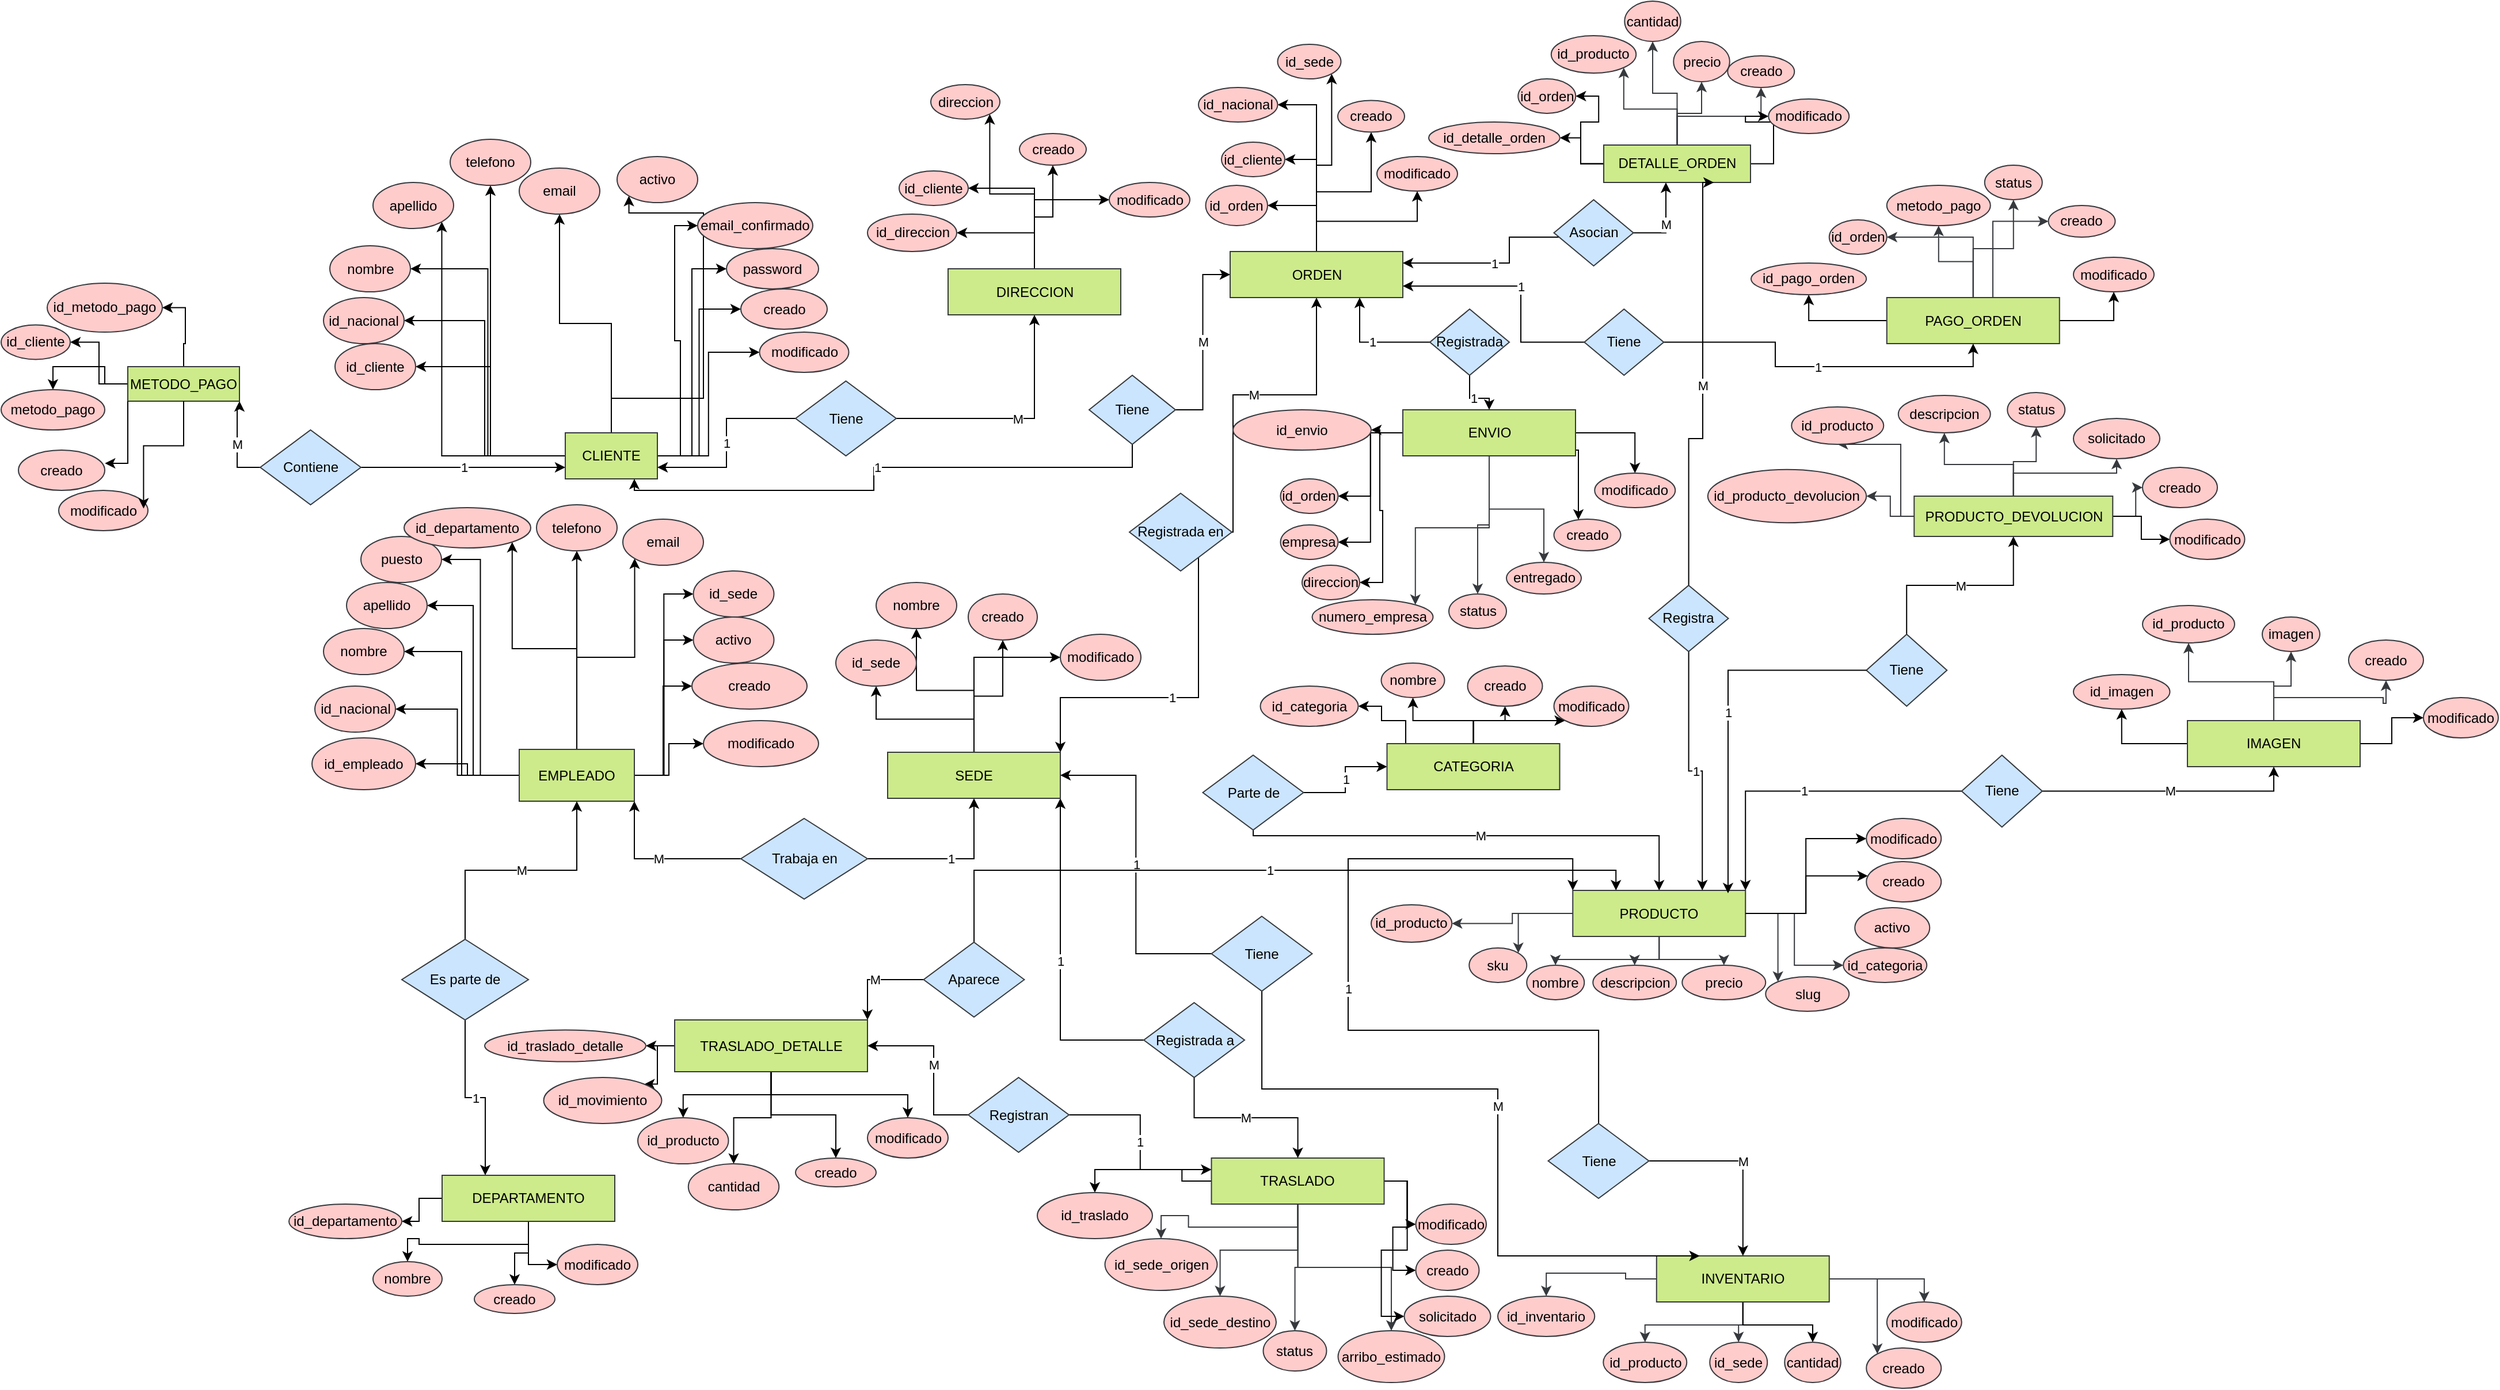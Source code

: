 <mxfile version="26.0.16">
  <diagram name="Página-1" id="fdRy8exkDGa6AhzQUCQz">
    <mxGraphModel dx="2245" dy="1896" grid="1" gridSize="10" guides="1" tooltips="1" connect="1" arrows="1" fold="1" page="1" pageScale="1" pageWidth="827" pageHeight="1169" math="0" shadow="0">
      <root>
        <mxCell id="0" />
        <mxCell id="1" parent="0" />
        <mxCell id="9Flou8zlX_ZpzNd3vt44-8" style="edgeStyle=orthogonalEdgeStyle;rounded=0;orthogonalLoop=1;jettySize=auto;html=1;" parent="1" source="9Flou8zlX_ZpzNd3vt44-1" target="9Flou8zlX_ZpzNd3vt44-7" edge="1">
          <mxGeometry relative="1" as="geometry" />
        </mxCell>
        <mxCell id="9Flou8zlX_ZpzNd3vt44-9" style="edgeStyle=orthogonalEdgeStyle;rounded=0;orthogonalLoop=1;jettySize=auto;html=1;entryX=0.5;entryY=1;entryDx=0;entryDy=0;" parent="1" source="9Flou8zlX_ZpzNd3vt44-1" target="9Flou8zlX_ZpzNd3vt44-5" edge="1">
          <mxGeometry relative="1" as="geometry" />
        </mxCell>
        <mxCell id="9Flou8zlX_ZpzNd3vt44-10" style="edgeStyle=orthogonalEdgeStyle;rounded=0;orthogonalLoop=1;jettySize=auto;html=1;entryX=1;entryY=1;entryDx=0;entryDy=0;" parent="1" source="9Flou8zlX_ZpzNd3vt44-1" target="9Flou8zlX_ZpzNd3vt44-6" edge="1">
          <mxGeometry relative="1" as="geometry" />
        </mxCell>
        <mxCell id="9Flou8zlX_ZpzNd3vt44-11" style="edgeStyle=orthogonalEdgeStyle;rounded=0;orthogonalLoop=1;jettySize=auto;html=1;entryX=1;entryY=0.5;entryDx=0;entryDy=0;" parent="1" source="9Flou8zlX_ZpzNd3vt44-1" target="9Flou8zlX_ZpzNd3vt44-2" edge="1">
          <mxGeometry relative="1" as="geometry" />
        </mxCell>
        <mxCell id="9Flou8zlX_ZpzNd3vt44-12" style="edgeStyle=orthogonalEdgeStyle;rounded=0;orthogonalLoop=1;jettySize=auto;html=1;entryX=1;entryY=0.5;entryDx=0;entryDy=0;" parent="1" source="9Flou8zlX_ZpzNd3vt44-1" target="9Flou8zlX_ZpzNd3vt44-3" edge="1">
          <mxGeometry relative="1" as="geometry" />
        </mxCell>
        <mxCell id="rqDRrIek9EEaIk5kHPsR-7" style="edgeStyle=orthogonalEdgeStyle;rounded=0;orthogonalLoop=1;jettySize=auto;html=1;entryX=1;entryY=0.5;entryDx=0;entryDy=0;" parent="1" source="9Flou8zlX_ZpzNd3vt44-1" target="9Flou8zlX_ZpzNd3vt44-4" edge="1">
          <mxGeometry relative="1" as="geometry" />
        </mxCell>
        <mxCell id="rqDRrIek9EEaIk5kHPsR-9" style="edgeStyle=orthogonalEdgeStyle;rounded=0;orthogonalLoop=1;jettySize=auto;html=1;entryX=0;entryY=1;entryDx=0;entryDy=0;" parent="1" source="9Flou8zlX_ZpzNd3vt44-1" target="rqDRrIek9EEaIk5kHPsR-1" edge="1">
          <mxGeometry relative="1" as="geometry">
            <Array as="points">
              <mxPoint x="470" y="220" />
              <mxPoint x="470" y="59" />
            </Array>
          </mxGeometry>
        </mxCell>
        <mxCell id="rqDRrIek9EEaIk5kHPsR-10" style="edgeStyle=orthogonalEdgeStyle;rounded=0;orthogonalLoop=1;jettySize=auto;html=1;entryX=0;entryY=0.5;entryDx=0;entryDy=0;" parent="1" source="9Flou8zlX_ZpzNd3vt44-1" target="rqDRrIek9EEaIk5kHPsR-2" edge="1">
          <mxGeometry relative="1" as="geometry" />
        </mxCell>
        <mxCell id="rqDRrIek9EEaIk5kHPsR-11" style="edgeStyle=orthogonalEdgeStyle;rounded=0;orthogonalLoop=1;jettySize=auto;html=1;entryX=0;entryY=0.5;entryDx=0;entryDy=0;" parent="1" source="9Flou8zlX_ZpzNd3vt44-1" target="rqDRrIek9EEaIk5kHPsR-5" edge="1">
          <mxGeometry relative="1" as="geometry" />
        </mxCell>
        <mxCell id="rqDRrIek9EEaIk5kHPsR-12" style="edgeStyle=orthogonalEdgeStyle;rounded=0;orthogonalLoop=1;jettySize=auto;html=1;entryX=0;entryY=0.5;entryDx=0;entryDy=0;" parent="1" source="9Flou8zlX_ZpzNd3vt44-1" target="rqDRrIek9EEaIk5kHPsR-6" edge="1">
          <mxGeometry relative="1" as="geometry" />
        </mxCell>
        <mxCell id="rqDRrIek9EEaIk5kHPsR-14" style="edgeStyle=orthogonalEdgeStyle;rounded=0;orthogonalLoop=1;jettySize=auto;html=1;entryX=0;entryY=0.5;entryDx=0;entryDy=0;" parent="1" source="9Flou8zlX_ZpzNd3vt44-1" target="rqDRrIek9EEaIk5kHPsR-13" edge="1">
          <mxGeometry relative="1" as="geometry" />
        </mxCell>
        <mxCell id="9Flou8zlX_ZpzNd3vt44-1" value="CLIENTE" style="rounded=0;whiteSpace=wrap;html=1;fillColor=#cdeb8b;strokeColor=#36393d;" parent="1" vertex="1">
          <mxGeometry x="350" y="250" width="80" height="40" as="geometry" />
        </mxCell>
        <mxCell id="9Flou8zlX_ZpzNd3vt44-2" value="nombre" style="ellipse;whiteSpace=wrap;html=1;fillColor=#ffcccc;strokeColor=#36393d;" parent="1" vertex="1">
          <mxGeometry x="145.5" y="87.5" width="70" height="40" as="geometry" />
        </mxCell>
        <mxCell id="9Flou8zlX_ZpzNd3vt44-3" value="id_nacional" style="ellipse;whiteSpace=wrap;html=1;fillColor=#ffcccc;strokeColor=#36393d;" parent="1" vertex="1">
          <mxGeometry x="140" y="132.5" width="70" height="40" as="geometry" />
        </mxCell>
        <mxCell id="9Flou8zlX_ZpzNd3vt44-4" value="id_cliente" style="ellipse;whiteSpace=wrap;html=1;fillColor=#ffcccc;strokeColor=#36393d;" parent="1" vertex="1">
          <mxGeometry x="150" y="172.5" width="70" height="40" as="geometry" />
        </mxCell>
        <mxCell id="9Flou8zlX_ZpzNd3vt44-5" value="email" style="ellipse;whiteSpace=wrap;html=1;fillColor=#ffcccc;strokeColor=#36393d;" parent="1" vertex="1">
          <mxGeometry x="310" y="20" width="70" height="40" as="geometry" />
        </mxCell>
        <mxCell id="9Flou8zlX_ZpzNd3vt44-6" value="apellido" style="ellipse;whiteSpace=wrap;html=1;fillColor=#ffcccc;strokeColor=#36393d;" parent="1" vertex="1">
          <mxGeometry x="183" y="32.5" width="70" height="40" as="geometry" />
        </mxCell>
        <mxCell id="9Flou8zlX_ZpzNd3vt44-7" value="telefono" style="ellipse;whiteSpace=wrap;html=1;fillColor=#ffcccc;strokeColor=#36393d;" parent="1" vertex="1">
          <mxGeometry x="250" y="-5" width="70" height="40" as="geometry" />
        </mxCell>
        <mxCell id="rqDRrIek9EEaIk5kHPsR-31" style="edgeStyle=orthogonalEdgeStyle;rounded=0;orthogonalLoop=1;jettySize=auto;html=1;entryX=1;entryY=0.5;entryDx=0;entryDy=0;" parent="1" source="9Flou8zlX_ZpzNd3vt44-37" target="rqDRrIek9EEaIk5kHPsR-20" edge="1">
          <mxGeometry relative="1" as="geometry" />
        </mxCell>
        <mxCell id="rqDRrIek9EEaIk5kHPsR-32" style="edgeStyle=orthogonalEdgeStyle;rounded=0;orthogonalLoop=1;jettySize=auto;html=1;entryX=1;entryY=0.5;entryDx=0;entryDy=0;" parent="1" source="9Flou8zlX_ZpzNd3vt44-37" target="rqDRrIek9EEaIk5kHPsR-19" edge="1">
          <mxGeometry relative="1" as="geometry" />
        </mxCell>
        <mxCell id="rqDRrIek9EEaIk5kHPsR-33" style="edgeStyle=orthogonalEdgeStyle;rounded=0;orthogonalLoop=1;jettySize=auto;html=1;entryX=1;entryY=0.5;entryDx=0;entryDy=0;" parent="1" source="9Flou8zlX_ZpzNd3vt44-37" target="rqDRrIek9EEaIk5kHPsR-18" edge="1">
          <mxGeometry relative="1" as="geometry" />
        </mxCell>
        <mxCell id="rqDRrIek9EEaIk5kHPsR-34" style="edgeStyle=orthogonalEdgeStyle;rounded=0;orthogonalLoop=1;jettySize=auto;html=1;entryX=1;entryY=0.5;entryDx=0;entryDy=0;" parent="1" source="9Flou8zlX_ZpzNd3vt44-37" target="rqDRrIek9EEaIk5kHPsR-21" edge="1">
          <mxGeometry relative="1" as="geometry" />
        </mxCell>
        <mxCell id="rqDRrIek9EEaIk5kHPsR-35" style="edgeStyle=orthogonalEdgeStyle;rounded=0;orthogonalLoop=1;jettySize=auto;html=1;entryX=1;entryY=0.5;entryDx=0;entryDy=0;" parent="1" source="9Flou8zlX_ZpzNd3vt44-37" target="rqDRrIek9EEaIk5kHPsR-22" edge="1">
          <mxGeometry relative="1" as="geometry" />
        </mxCell>
        <mxCell id="rqDRrIek9EEaIk5kHPsR-36" style="edgeStyle=orthogonalEdgeStyle;rounded=0;orthogonalLoop=1;jettySize=auto;html=1;entryX=1;entryY=1;entryDx=0;entryDy=0;" parent="1" source="9Flou8zlX_ZpzNd3vt44-37" target="rqDRrIek9EEaIk5kHPsR-23" edge="1">
          <mxGeometry relative="1" as="geometry" />
        </mxCell>
        <mxCell id="rqDRrIek9EEaIk5kHPsR-37" style="edgeStyle=orthogonalEdgeStyle;rounded=0;orthogonalLoop=1;jettySize=auto;html=1;entryX=0.5;entryY=1;entryDx=0;entryDy=0;" parent="1" source="9Flou8zlX_ZpzNd3vt44-37" target="rqDRrIek9EEaIk5kHPsR-24" edge="1">
          <mxGeometry relative="1" as="geometry" />
        </mxCell>
        <mxCell id="rqDRrIek9EEaIk5kHPsR-38" style="edgeStyle=orthogonalEdgeStyle;rounded=0;orthogonalLoop=1;jettySize=auto;html=1;entryX=0;entryY=1;entryDx=0;entryDy=0;" parent="1" source="9Flou8zlX_ZpzNd3vt44-37" target="rqDRrIek9EEaIk5kHPsR-25" edge="1">
          <mxGeometry relative="1" as="geometry" />
        </mxCell>
        <mxCell id="rqDRrIek9EEaIk5kHPsR-39" style="edgeStyle=orthogonalEdgeStyle;rounded=0;orthogonalLoop=1;jettySize=auto;html=1;entryX=0;entryY=0.5;entryDx=0;entryDy=0;" parent="1" source="9Flou8zlX_ZpzNd3vt44-37" target="rqDRrIek9EEaIk5kHPsR-27" edge="1">
          <mxGeometry relative="1" as="geometry" />
        </mxCell>
        <mxCell id="rqDRrIek9EEaIk5kHPsR-41" style="edgeStyle=orthogonalEdgeStyle;rounded=0;orthogonalLoop=1;jettySize=auto;html=1;entryX=0;entryY=0.5;entryDx=0;entryDy=0;" parent="1" source="9Flou8zlX_ZpzNd3vt44-37" target="rqDRrIek9EEaIk5kHPsR-28" edge="1">
          <mxGeometry relative="1" as="geometry" />
        </mxCell>
        <mxCell id="rqDRrIek9EEaIk5kHPsR-42" style="edgeStyle=orthogonalEdgeStyle;rounded=0;orthogonalLoop=1;jettySize=auto;html=1;entryX=0;entryY=0.5;entryDx=0;entryDy=0;" parent="1" source="9Flou8zlX_ZpzNd3vt44-37" target="rqDRrIek9EEaIk5kHPsR-29" edge="1">
          <mxGeometry relative="1" as="geometry" />
        </mxCell>
        <mxCell id="rqDRrIek9EEaIk5kHPsR-43" style="edgeStyle=orthogonalEdgeStyle;rounded=0;orthogonalLoop=1;jettySize=auto;html=1;entryX=0;entryY=0.5;entryDx=0;entryDy=0;" parent="1" source="9Flou8zlX_ZpzNd3vt44-37" target="rqDRrIek9EEaIk5kHPsR-30" edge="1">
          <mxGeometry relative="1" as="geometry" />
        </mxCell>
        <mxCell id="9Flou8zlX_ZpzNd3vt44-37" value="EMPLEADO" style="rounded=0;whiteSpace=wrap;html=1;fillColor=#cdeb8b;strokeColor=#36393d;" parent="1" vertex="1">
          <mxGeometry x="310" y="525" width="100" height="45" as="geometry" />
        </mxCell>
        <mxCell id="rqDRrIek9EEaIk5kHPsR-45" value="M" style="edgeStyle=orthogonalEdgeStyle;rounded=0;orthogonalLoop=1;jettySize=auto;html=1;entryX=0.5;entryY=1;entryDx=0;entryDy=0;" parent="1" source="nkQpO_JNfw3ojFU530y1-41" target="9Flou8zlX_ZpzNd3vt44-37" edge="1">
          <mxGeometry relative="1" as="geometry" />
        </mxCell>
        <mxCell id="rqDRrIek9EEaIk5kHPsR-216" value="1" style="edgeStyle=orthogonalEdgeStyle;rounded=0;orthogonalLoop=1;jettySize=auto;html=1;entryX=0.25;entryY=0;entryDx=0;entryDy=0;" parent="1" source="nkQpO_JNfw3ojFU530y1-41" target="rqDRrIek9EEaIk5kHPsR-44" edge="1">
          <mxGeometry relative="1" as="geometry" />
        </mxCell>
        <mxCell id="nkQpO_JNfw3ojFU530y1-41" value="Es parte de" style="rhombus;whiteSpace=wrap;html=1;fillColor=#cce5ff;strokeColor=#36393d;" parent="1" vertex="1">
          <mxGeometry x="208" y="690" width="110" height="70" as="geometry" />
        </mxCell>
        <mxCell id="rqDRrIek9EEaIk5kHPsR-1" value="activo" style="ellipse;whiteSpace=wrap;html=1;fillColor=#ffcccc;strokeColor=#36393d;" parent="1" vertex="1">
          <mxGeometry x="395" y="10" width="70" height="40" as="geometry" />
        </mxCell>
        <mxCell id="rqDRrIek9EEaIk5kHPsR-2" value="email_confirmado" style="ellipse;whiteSpace=wrap;html=1;fillColor=#ffcccc;strokeColor=#36393d;" parent="1" vertex="1">
          <mxGeometry x="465" y="50" width="100" height="40" as="geometry" />
        </mxCell>
        <mxCell id="rqDRrIek9EEaIk5kHPsR-5" value="creado" style="ellipse;whiteSpace=wrap;html=1;fillColor=#ffcccc;strokeColor=#36393d;" parent="1" vertex="1">
          <mxGeometry x="502.5" y="125" width="75" height="35" as="geometry" />
        </mxCell>
        <mxCell id="rqDRrIek9EEaIk5kHPsR-6" value="modificado" style="ellipse;whiteSpace=wrap;html=1;fillColor=#ffcccc;strokeColor=#36393d;" parent="1" vertex="1">
          <mxGeometry x="518.75" y="162.5" width="77.5" height="35" as="geometry" />
        </mxCell>
        <mxCell id="rqDRrIek9EEaIk5kHPsR-13" value="password" style="ellipse;whiteSpace=wrap;html=1;fillColor=#ffcccc;strokeColor=#36393d;" parent="1" vertex="1">
          <mxGeometry x="490" y="90" width="80" height="35" as="geometry" />
        </mxCell>
        <mxCell id="rqDRrIek9EEaIk5kHPsR-18" value="nombre" style="ellipse;whiteSpace=wrap;html=1;fillColor=#ffcccc;strokeColor=#36393d;" parent="1" vertex="1">
          <mxGeometry x="140" y="420" width="70" height="40" as="geometry" />
        </mxCell>
        <mxCell id="rqDRrIek9EEaIk5kHPsR-19" value="id_nacional" style="ellipse;whiteSpace=wrap;html=1;fillColor=#ffcccc;strokeColor=#36393d;" parent="1" vertex="1">
          <mxGeometry x="132.5" y="470" width="70" height="40" as="geometry" />
        </mxCell>
        <mxCell id="rqDRrIek9EEaIk5kHPsR-20" value="id_empleado" style="ellipse;whiteSpace=wrap;html=1;fillColor=#ffcccc;strokeColor=#36393d;" parent="1" vertex="1">
          <mxGeometry x="130" y="515" width="90" height="45" as="geometry" />
        </mxCell>
        <mxCell id="rqDRrIek9EEaIk5kHPsR-21" value="apellido" style="ellipse;whiteSpace=wrap;html=1;fillColor=#ffcccc;strokeColor=#36393d;" parent="1" vertex="1">
          <mxGeometry x="160" y="380" width="70" height="40" as="geometry" />
        </mxCell>
        <mxCell id="rqDRrIek9EEaIk5kHPsR-22" value="puesto" style="ellipse;whiteSpace=wrap;html=1;fillColor=#ffcccc;strokeColor=#36393d;" parent="1" vertex="1">
          <mxGeometry x="172.5" y="340" width="70" height="40" as="geometry" />
        </mxCell>
        <mxCell id="rqDRrIek9EEaIk5kHPsR-23" value="id_departamento" style="ellipse;whiteSpace=wrap;html=1;fillColor=#ffcccc;strokeColor=#36393d;" parent="1" vertex="1">
          <mxGeometry x="210" y="315" width="110" height="35" as="geometry" />
        </mxCell>
        <mxCell id="rqDRrIek9EEaIk5kHPsR-24" value="telefono" style="ellipse;whiteSpace=wrap;html=1;fillColor=#ffcccc;strokeColor=#36393d;" parent="1" vertex="1">
          <mxGeometry x="325" y="312.5" width="70" height="40" as="geometry" />
        </mxCell>
        <mxCell id="rqDRrIek9EEaIk5kHPsR-25" value="email" style="ellipse;whiteSpace=wrap;html=1;fillColor=#ffcccc;strokeColor=#36393d;" parent="1" vertex="1">
          <mxGeometry x="400" y="325" width="70" height="40" as="geometry" />
        </mxCell>
        <mxCell id="rqDRrIek9EEaIk5kHPsR-27" value="id_sede" style="ellipse;whiteSpace=wrap;html=1;fillColor=#ffcccc;strokeColor=#36393d;" parent="1" vertex="1">
          <mxGeometry x="461.25" y="370" width="70" height="40" as="geometry" />
        </mxCell>
        <mxCell id="rqDRrIek9EEaIk5kHPsR-28" value="activo" style="ellipse;whiteSpace=wrap;html=1;fillColor=#ffcccc;strokeColor=#36393d;" parent="1" vertex="1">
          <mxGeometry x="461.25" y="410" width="70" height="40" as="geometry" />
        </mxCell>
        <mxCell id="rqDRrIek9EEaIk5kHPsR-29" value="creado" style="ellipse;whiteSpace=wrap;html=1;fillColor=#ffcccc;strokeColor=#36393d;" parent="1" vertex="1">
          <mxGeometry x="460" y="450" width="100" height="40" as="geometry" />
        </mxCell>
        <mxCell id="rqDRrIek9EEaIk5kHPsR-30" value="modificado" style="ellipse;whiteSpace=wrap;html=1;fillColor=#ffcccc;strokeColor=#36393d;" parent="1" vertex="1">
          <mxGeometry x="470" y="500" width="100" height="40" as="geometry" />
        </mxCell>
        <mxCell id="rqDRrIek9EEaIk5kHPsR-51" style="edgeStyle=orthogonalEdgeStyle;rounded=0;orthogonalLoop=1;jettySize=auto;html=1;" parent="1" source="rqDRrIek9EEaIk5kHPsR-44" target="rqDRrIek9EEaIk5kHPsR-48" edge="1">
          <mxGeometry relative="1" as="geometry" />
        </mxCell>
        <mxCell id="rqDRrIek9EEaIk5kHPsR-52" style="edgeStyle=orthogonalEdgeStyle;rounded=0;orthogonalLoop=1;jettySize=auto;html=1;" parent="1" source="rqDRrIek9EEaIk5kHPsR-44" target="rqDRrIek9EEaIk5kHPsR-49" edge="1">
          <mxGeometry relative="1" as="geometry" />
        </mxCell>
        <mxCell id="rqDRrIek9EEaIk5kHPsR-73" style="edgeStyle=orthogonalEdgeStyle;rounded=0;orthogonalLoop=1;jettySize=auto;html=1;entryX=0;entryY=0.5;entryDx=0;entryDy=0;" parent="1" source="rqDRrIek9EEaIk5kHPsR-44" target="rqDRrIek9EEaIk5kHPsR-50" edge="1">
          <mxGeometry relative="1" as="geometry" />
        </mxCell>
        <mxCell id="rqDRrIek9EEaIk5kHPsR-187" style="edgeStyle=orthogonalEdgeStyle;rounded=0;orthogonalLoop=1;jettySize=auto;html=1;" parent="1" source="rqDRrIek9EEaIk5kHPsR-44" target="rqDRrIek9EEaIk5kHPsR-54" edge="1">
          <mxGeometry relative="1" as="geometry" />
        </mxCell>
        <mxCell id="rqDRrIek9EEaIk5kHPsR-44" value="DEPARTAMENTO" style="rounded=0;whiteSpace=wrap;html=1;fillColor=#cdeb8b;strokeColor=#36393d;" parent="1" vertex="1">
          <mxGeometry x="243" y="895" width="150" height="40" as="geometry" />
        </mxCell>
        <mxCell id="rqDRrIek9EEaIk5kHPsR-61" style="edgeStyle=orthogonalEdgeStyle;rounded=0;orthogonalLoop=1;jettySize=auto;html=1;entryX=0.5;entryY=1;entryDx=0;entryDy=0;" parent="1" source="rqDRrIek9EEaIk5kHPsR-47" target="rqDRrIek9EEaIk5kHPsR-59" edge="1">
          <mxGeometry relative="1" as="geometry" />
        </mxCell>
        <mxCell id="rqDRrIek9EEaIk5kHPsR-62" style="edgeStyle=orthogonalEdgeStyle;rounded=0;orthogonalLoop=1;jettySize=auto;html=1;entryX=0.5;entryY=1;entryDx=0;entryDy=0;" parent="1" source="rqDRrIek9EEaIk5kHPsR-47" target="rqDRrIek9EEaIk5kHPsR-56" edge="1">
          <mxGeometry relative="1" as="geometry" />
        </mxCell>
        <mxCell id="rqDRrIek9EEaIk5kHPsR-63" style="edgeStyle=orthogonalEdgeStyle;rounded=0;orthogonalLoop=1;jettySize=auto;html=1;entryX=0.5;entryY=1;entryDx=0;entryDy=0;" parent="1" source="rqDRrIek9EEaIk5kHPsR-47" target="rqDRrIek9EEaIk5kHPsR-57" edge="1">
          <mxGeometry relative="1" as="geometry" />
        </mxCell>
        <mxCell id="rqDRrIek9EEaIk5kHPsR-64" style="edgeStyle=orthogonalEdgeStyle;rounded=0;orthogonalLoop=1;jettySize=auto;html=1;entryX=0;entryY=0.5;entryDx=0;entryDy=0;" parent="1" source="rqDRrIek9EEaIk5kHPsR-47" target="rqDRrIek9EEaIk5kHPsR-58" edge="1">
          <mxGeometry relative="1" as="geometry" />
        </mxCell>
        <mxCell id="rqDRrIek9EEaIk5kHPsR-47" value="SEDE" style="rounded=0;whiteSpace=wrap;html=1;fillColor=#cdeb8b;strokeColor=#36393d;" parent="1" vertex="1">
          <mxGeometry x="630" y="527.5" width="150" height="40" as="geometry" />
        </mxCell>
        <mxCell id="rqDRrIek9EEaIk5kHPsR-48" value="nombre" style="ellipse;whiteSpace=wrap;html=1;fillColor=#ffcccc;strokeColor=#36393d;" parent="1" vertex="1">
          <mxGeometry x="183" y="970" width="60" height="30" as="geometry" />
        </mxCell>
        <mxCell id="rqDRrIek9EEaIk5kHPsR-49" value="creado" style="ellipse;whiteSpace=wrap;html=1;fillColor=#ffcccc;strokeColor=#36393d;" parent="1" vertex="1">
          <mxGeometry x="271" y="990" width="70" height="25" as="geometry" />
        </mxCell>
        <mxCell id="rqDRrIek9EEaIk5kHPsR-50" value="modificado" style="ellipse;whiteSpace=wrap;html=1;fillColor=#ffcccc;strokeColor=#36393d;" parent="1" vertex="1">
          <mxGeometry x="343" y="955" width="70" height="35" as="geometry" />
        </mxCell>
        <mxCell id="rqDRrIek9EEaIk5kHPsR-54" value="id_departamento" style="ellipse;whiteSpace=wrap;html=1;fillColor=#ffcccc;strokeColor=#36393d;" parent="1" vertex="1">
          <mxGeometry x="110" y="920" width="98" height="30" as="geometry" />
        </mxCell>
        <mxCell id="rqDRrIek9EEaIk5kHPsR-56" value="nombre" style="ellipse;whiteSpace=wrap;html=1;fillColor=#ffcccc;strokeColor=#36393d;" parent="1" vertex="1">
          <mxGeometry x="620" y="380" width="70" height="40" as="geometry" />
        </mxCell>
        <mxCell id="rqDRrIek9EEaIk5kHPsR-57" value="creado" style="ellipse;whiteSpace=wrap;html=1;fillColor=#ffcccc;strokeColor=#36393d;" parent="1" vertex="1">
          <mxGeometry x="700" y="390" width="60" height="40" as="geometry" />
        </mxCell>
        <mxCell id="rqDRrIek9EEaIk5kHPsR-58" value="modificado" style="ellipse;whiteSpace=wrap;html=1;fillColor=#ffcccc;strokeColor=#36393d;" parent="1" vertex="1">
          <mxGeometry x="780" y="425" width="70" height="40" as="geometry" />
        </mxCell>
        <mxCell id="rqDRrIek9EEaIk5kHPsR-59" value="id_sede" style="ellipse;whiteSpace=wrap;html=1;fillColor=#ffcccc;strokeColor=#36393d;" parent="1" vertex="1">
          <mxGeometry x="585" y="430" width="70" height="40" as="geometry" />
        </mxCell>
        <mxCell id="rqDRrIek9EEaIk5kHPsR-66" value="M" style="edgeStyle=orthogonalEdgeStyle;rounded=0;orthogonalLoop=1;jettySize=auto;html=1;entryX=1;entryY=1;entryDx=0;entryDy=0;" parent="1" source="rqDRrIek9EEaIk5kHPsR-65" target="9Flou8zlX_ZpzNd3vt44-37" edge="1">
          <mxGeometry relative="1" as="geometry" />
        </mxCell>
        <mxCell id="rqDRrIek9EEaIk5kHPsR-67" value="1" style="edgeStyle=orthogonalEdgeStyle;rounded=0;orthogonalLoop=1;jettySize=auto;html=1;" parent="1" source="rqDRrIek9EEaIk5kHPsR-65" target="rqDRrIek9EEaIk5kHPsR-47" edge="1">
          <mxGeometry relative="1" as="geometry" />
        </mxCell>
        <mxCell id="rqDRrIek9EEaIk5kHPsR-65" value="Trabaja en" style="rhombus;whiteSpace=wrap;html=1;fillColor=#cce5ff;strokeColor=#36393d;" parent="1" vertex="1">
          <mxGeometry x="502.5" y="585" width="110" height="70" as="geometry" />
        </mxCell>
        <mxCell id="rqDRrIek9EEaIk5kHPsR-76" style="edgeStyle=orthogonalEdgeStyle;rounded=0;orthogonalLoop=1;jettySize=auto;html=1;" parent="1" source="rqDRrIek9EEaIk5kHPsR-68" target="rqDRrIek9EEaIk5kHPsR-69" edge="1">
          <mxGeometry relative="1" as="geometry" />
        </mxCell>
        <mxCell id="rqDRrIek9EEaIk5kHPsR-77" style="edgeStyle=orthogonalEdgeStyle;rounded=0;orthogonalLoop=1;jettySize=auto;html=1;" parent="1" source="rqDRrIek9EEaIk5kHPsR-68" target="rqDRrIek9EEaIk5kHPsR-70" edge="1">
          <mxGeometry relative="1" as="geometry" />
        </mxCell>
        <mxCell id="rqDRrIek9EEaIk5kHPsR-131" style="edgeStyle=orthogonalEdgeStyle;rounded=0;orthogonalLoop=1;jettySize=auto;html=1;entryX=0;entryY=1;entryDx=0;entryDy=0;" parent="1" source="rqDRrIek9EEaIk5kHPsR-68" target="rqDRrIek9EEaIk5kHPsR-71" edge="1">
          <mxGeometry relative="1" as="geometry" />
        </mxCell>
        <mxCell id="dX_XakJwU45S215maQ5z-3" style="edgeStyle=orthogonalEdgeStyle;rounded=0;orthogonalLoop=1;jettySize=auto;html=1;entryX=1;entryY=0.5;entryDx=0;entryDy=0;" parent="1" source="rqDRrIek9EEaIk5kHPsR-68" target="rqDRrIek9EEaIk5kHPsR-72" edge="1">
          <mxGeometry relative="1" as="geometry">
            <Array as="points">
              <mxPoint x="1080" y="500" />
              <mxPoint x="1059" y="500" />
              <mxPoint x="1059" y="488" />
            </Array>
          </mxGeometry>
        </mxCell>
        <mxCell id="rqDRrIek9EEaIk5kHPsR-68" value="CATEGORIA" style="rounded=0;whiteSpace=wrap;html=1;fillColor=#cdeb8b;strokeColor=#36393d;" parent="1" vertex="1">
          <mxGeometry x="1063.75" y="520" width="150" height="40" as="geometry" />
        </mxCell>
        <mxCell id="rqDRrIek9EEaIk5kHPsR-69" value="nombre" style="ellipse;whiteSpace=wrap;html=1;fillColor=#ffcccc;strokeColor=#36393d;" parent="1" vertex="1">
          <mxGeometry x="1058.75" y="450" width="55" height="30" as="geometry" />
        </mxCell>
        <mxCell id="rqDRrIek9EEaIk5kHPsR-70" value="creado" style="ellipse;whiteSpace=wrap;html=1;fillColor=#ffcccc;strokeColor=#36393d;" parent="1" vertex="1">
          <mxGeometry x="1133.75" y="452.5" width="65" height="35" as="geometry" />
        </mxCell>
        <mxCell id="rqDRrIek9EEaIk5kHPsR-71" value="modificado" style="ellipse;whiteSpace=wrap;html=1;fillColor=#ffcccc;strokeColor=#36393d;" parent="1" vertex="1">
          <mxGeometry x="1208.75" y="470" width="65" height="35" as="geometry" />
        </mxCell>
        <mxCell id="rqDRrIek9EEaIk5kHPsR-72" value="id_categoria" style="ellipse;whiteSpace=wrap;html=1;fillColor=#ffcccc;strokeColor=#36393d;" parent="1" vertex="1">
          <mxGeometry x="953.75" y="470" width="85" height="35" as="geometry" />
        </mxCell>
        <mxCell id="rqDRrIek9EEaIk5kHPsR-166" style="edgeStyle=orthogonalEdgeStyle;rounded=0;orthogonalLoop=1;jettySize=auto;html=1;entryX=1;entryY=0.5;entryDx=0;entryDy=0;" parent="1" source="rqDRrIek9EEaIk5kHPsR-79" target="rqDRrIek9EEaIk5kHPsR-80" edge="1">
          <mxGeometry relative="1" as="geometry" />
        </mxCell>
        <mxCell id="rqDRrIek9EEaIk5kHPsR-167" style="edgeStyle=orthogonalEdgeStyle;rounded=0;orthogonalLoop=1;jettySize=auto;html=1;entryX=1;entryY=0.5;entryDx=0;entryDy=0;" parent="1" source="rqDRrIek9EEaIk5kHPsR-79" target="rqDRrIek9EEaIk5kHPsR-81" edge="1">
          <mxGeometry relative="1" as="geometry" />
        </mxCell>
        <mxCell id="rqDRrIek9EEaIk5kHPsR-168" style="edgeStyle=orthogonalEdgeStyle;rounded=0;orthogonalLoop=1;jettySize=auto;html=1;entryX=1;entryY=1;entryDx=0;entryDy=0;" parent="1" source="rqDRrIek9EEaIk5kHPsR-79" target="rqDRrIek9EEaIk5kHPsR-83" edge="1">
          <mxGeometry relative="1" as="geometry" />
        </mxCell>
        <mxCell id="rqDRrIek9EEaIk5kHPsR-169" style="edgeStyle=orthogonalEdgeStyle;rounded=0;orthogonalLoop=1;jettySize=auto;html=1;entryX=0.5;entryY=1;entryDx=0;entryDy=0;" parent="1" source="rqDRrIek9EEaIk5kHPsR-79" target="rqDRrIek9EEaIk5kHPsR-86" edge="1">
          <mxGeometry relative="1" as="geometry" />
        </mxCell>
        <mxCell id="rqDRrIek9EEaIk5kHPsR-170" style="edgeStyle=orthogonalEdgeStyle;rounded=0;orthogonalLoop=1;jettySize=auto;html=1;entryX=0;entryY=0.5;entryDx=0;entryDy=0;" parent="1" source="rqDRrIek9EEaIk5kHPsR-79" target="rqDRrIek9EEaIk5kHPsR-87" edge="1">
          <mxGeometry relative="1" as="geometry" />
        </mxCell>
        <mxCell id="rqDRrIek9EEaIk5kHPsR-79" value="DIRECCION" style="rounded=0;whiteSpace=wrap;html=1;fillColor=#cdeb8b;strokeColor=#36393d;" parent="1" vertex="1">
          <mxGeometry x="682.5" y="107.5" width="150" height="40" as="geometry" />
        </mxCell>
        <mxCell id="rqDRrIek9EEaIk5kHPsR-80" value="id_direccion" style="ellipse;whiteSpace=wrap;html=1;fillColor=#ffcccc;strokeColor=#36393d;" parent="1" vertex="1">
          <mxGeometry x="612.5" y="60" width="77.5" height="32.5" as="geometry" />
        </mxCell>
        <mxCell id="rqDRrIek9EEaIk5kHPsR-81" value="id_cliente" style="ellipse;whiteSpace=wrap;html=1;fillColor=#ffcccc;strokeColor=#36393d;" parent="1" vertex="1">
          <mxGeometry x="640" y="22.5" width="60" height="30" as="geometry" />
        </mxCell>
        <mxCell id="rqDRrIek9EEaIk5kHPsR-83" value="direccion" style="ellipse;whiteSpace=wrap;html=1;fillColor=#ffcccc;strokeColor=#36393d;" parent="1" vertex="1">
          <mxGeometry x="667.5" y="-52.5" width="60" height="30" as="geometry" />
        </mxCell>
        <mxCell id="rqDRrIek9EEaIk5kHPsR-86" value="creado" style="ellipse;whiteSpace=wrap;html=1;fillColor=#ffcccc;strokeColor=#36393d;" parent="1" vertex="1">
          <mxGeometry x="744.5" y="-10" width="58" height="27.5" as="geometry" />
        </mxCell>
        <mxCell id="rqDRrIek9EEaIk5kHPsR-87" value="modificado" style="ellipse;whiteSpace=wrap;html=1;fillColor=#ffcccc;strokeColor=#36393d;" parent="1" vertex="1">
          <mxGeometry x="822.5" y="32.5" width="70" height="30" as="geometry" />
        </mxCell>
        <mxCell id="rqDRrIek9EEaIk5kHPsR-95" value="M" style="edgeStyle=orthogonalEdgeStyle;rounded=0;orthogonalLoop=1;jettySize=auto;html=1;entryX=0.5;entryY=1;entryDx=0;entryDy=0;" parent="1" source="rqDRrIek9EEaIk5kHPsR-93" target="rqDRrIek9EEaIk5kHPsR-79" edge="1">
          <mxGeometry relative="1" as="geometry" />
        </mxCell>
        <mxCell id="rqDRrIek9EEaIk5kHPsR-181" value="1" style="edgeStyle=orthogonalEdgeStyle;rounded=0;orthogonalLoop=1;jettySize=auto;html=1;entryX=1;entryY=0.75;entryDx=0;entryDy=0;" parent="1" source="rqDRrIek9EEaIk5kHPsR-93" target="9Flou8zlX_ZpzNd3vt44-1" edge="1">
          <mxGeometry relative="1" as="geometry" />
        </mxCell>
        <mxCell id="rqDRrIek9EEaIk5kHPsR-93" value="Tiene" style="rhombus;whiteSpace=wrap;html=1;fillColor=#cce5ff;strokeColor=#36393d;" parent="1" vertex="1">
          <mxGeometry x="550" y="205" width="87.5" height="65" as="geometry" />
        </mxCell>
        <mxCell id="rqDRrIek9EEaIk5kHPsR-106" style="edgeStyle=orthogonalEdgeStyle;rounded=0;orthogonalLoop=1;jettySize=auto;html=1;fillColor=#ffcccc;strokeColor=#36393d;" parent="1" source="rqDRrIek9EEaIk5kHPsR-96" target="rqDRrIek9EEaIk5kHPsR-99" edge="1">
          <mxGeometry relative="1" as="geometry" />
        </mxCell>
        <mxCell id="rqDRrIek9EEaIk5kHPsR-107" style="edgeStyle=orthogonalEdgeStyle;rounded=0;orthogonalLoop=1;jettySize=auto;html=1;fillColor=#ffcccc;strokeColor=#36393d;" parent="1" source="rqDRrIek9EEaIk5kHPsR-96" target="rqDRrIek9EEaIk5kHPsR-102" edge="1">
          <mxGeometry relative="1" as="geometry" />
        </mxCell>
        <mxCell id="rqDRrIek9EEaIk5kHPsR-108" style="edgeStyle=orthogonalEdgeStyle;rounded=0;orthogonalLoop=1;jettySize=auto;html=1;fillColor=#ffcccc;strokeColor=#36393d;" parent="1" source="rqDRrIek9EEaIk5kHPsR-96" target="rqDRrIek9EEaIk5kHPsR-103" edge="1">
          <mxGeometry relative="1" as="geometry" />
        </mxCell>
        <mxCell id="rqDRrIek9EEaIk5kHPsR-109" style="edgeStyle=orthogonalEdgeStyle;rounded=0;orthogonalLoop=1;jettySize=auto;html=1;" parent="1" source="rqDRrIek9EEaIk5kHPsR-96" target="rqDRrIek9EEaIk5kHPsR-104" edge="1">
          <mxGeometry relative="1" as="geometry" />
        </mxCell>
        <mxCell id="rqDRrIek9EEaIk5kHPsR-287" style="edgeStyle=orthogonalEdgeStyle;rounded=0;orthogonalLoop=1;jettySize=auto;html=1;" parent="1" source="rqDRrIek9EEaIk5kHPsR-96" target="rqDRrIek9EEaIk5kHPsR-286" edge="1">
          <mxGeometry relative="1" as="geometry" />
        </mxCell>
        <mxCell id="rqDRrIek9EEaIk5kHPsR-96" value="IMAGEN" style="rounded=0;whiteSpace=wrap;html=1;fillColor=#cdeb8b;strokeColor=#36393d;" parent="1" vertex="1">
          <mxGeometry x="1759" y="500" width="150" height="40" as="geometry" />
        </mxCell>
        <mxCell id="rqDRrIek9EEaIk5kHPsR-99" value="id_producto" style="ellipse;whiteSpace=wrap;html=1;fillColor=#ffcccc;strokeColor=#36393d;" parent="1" vertex="1">
          <mxGeometry x="1720" y="400" width="80" height="32.5" as="geometry" />
        </mxCell>
        <mxCell id="rqDRrIek9EEaIk5kHPsR-102" value="imagen" style="ellipse;whiteSpace=wrap;html=1;fillColor=#ffcccc;strokeColor=#36393d;" parent="1" vertex="1">
          <mxGeometry x="1824" y="410" width="50" height="30" as="geometry" />
        </mxCell>
        <mxCell id="rqDRrIek9EEaIk5kHPsR-103" value="creado" style="ellipse;whiteSpace=wrap;html=1;fillColor=#ffcccc;strokeColor=#36393d;" parent="1" vertex="1">
          <mxGeometry x="1899" y="430" width="65" height="35" as="geometry" />
        </mxCell>
        <mxCell id="rqDRrIek9EEaIk5kHPsR-104" value="modificado" style="ellipse;whiteSpace=wrap;html=1;fillColor=#ffcccc;strokeColor=#36393d;" parent="1" vertex="1">
          <mxGeometry x="1964" y="480" width="65" height="35" as="geometry" />
        </mxCell>
        <mxCell id="rqDRrIek9EEaIk5kHPsR-122" style="edgeStyle=orthogonalEdgeStyle;rounded=0;orthogonalLoop=1;jettySize=auto;html=1;entryX=1;entryY=0;entryDx=0;entryDy=0;fillColor=#ffcccc;strokeColor=#36393d;" parent="1" source="rqDRrIek9EEaIk5kHPsR-110" target="rqDRrIek9EEaIk5kHPsR-113" edge="1">
          <mxGeometry relative="1" as="geometry" />
        </mxCell>
        <mxCell id="rqDRrIek9EEaIk5kHPsR-123" style="edgeStyle=orthogonalEdgeStyle;rounded=0;orthogonalLoop=1;jettySize=auto;html=1;entryX=0.5;entryY=0;entryDx=0;entryDy=0;fillColor=#ffcccc;strokeColor=#36393d;" parent="1" source="rqDRrIek9EEaIk5kHPsR-110" target="rqDRrIek9EEaIk5kHPsR-115" edge="1">
          <mxGeometry relative="1" as="geometry" />
        </mxCell>
        <mxCell id="rqDRrIek9EEaIk5kHPsR-124" style="edgeStyle=orthogonalEdgeStyle;rounded=0;orthogonalLoop=1;jettySize=auto;html=1;fillColor=#ffcccc;strokeColor=#36393d;" parent="1" source="rqDRrIek9EEaIk5kHPsR-110" target="rqDRrIek9EEaIk5kHPsR-116" edge="1">
          <mxGeometry relative="1" as="geometry" />
        </mxCell>
        <mxCell id="rqDRrIek9EEaIk5kHPsR-125" style="edgeStyle=orthogonalEdgeStyle;rounded=0;orthogonalLoop=1;jettySize=auto;html=1;entryX=0.5;entryY=0;entryDx=0;entryDy=0;fillColor=#ffcccc;strokeColor=#36393d;" parent="1" source="rqDRrIek9EEaIk5kHPsR-110" target="rqDRrIek9EEaIk5kHPsR-117" edge="1">
          <mxGeometry relative="1" as="geometry" />
        </mxCell>
        <mxCell id="rqDRrIek9EEaIk5kHPsR-127" style="edgeStyle=orthogonalEdgeStyle;rounded=0;orthogonalLoop=1;jettySize=auto;html=1;entryX=0;entryY=0.5;entryDx=0;entryDy=0;" parent="1" source="rqDRrIek9EEaIk5kHPsR-110" target="rqDRrIek9EEaIk5kHPsR-120" edge="1">
          <mxGeometry relative="1" as="geometry" />
        </mxCell>
        <mxCell id="rqDRrIek9EEaIk5kHPsR-128" style="edgeStyle=orthogonalEdgeStyle;rounded=0;orthogonalLoop=1;jettySize=auto;html=1;entryX=0;entryY=0;entryDx=0;entryDy=0;fillColor=#ffcccc;strokeColor=#36393d;" parent="1" source="rqDRrIek9EEaIk5kHPsR-110" target="rqDRrIek9EEaIk5kHPsR-118" edge="1">
          <mxGeometry relative="1" as="geometry" />
        </mxCell>
        <mxCell id="rqDRrIek9EEaIk5kHPsR-135" style="edgeStyle=orthogonalEdgeStyle;rounded=0;orthogonalLoop=1;jettySize=auto;html=1;entryX=0;entryY=0.5;entryDx=0;entryDy=0;fillColor=#ffcccc;strokeColor=#36393d;" parent="1" source="rqDRrIek9EEaIk5kHPsR-110" target="rqDRrIek9EEaIk5kHPsR-134" edge="1">
          <mxGeometry relative="1" as="geometry" />
        </mxCell>
        <mxCell id="rqDRrIek9EEaIk5kHPsR-214" style="edgeStyle=orthogonalEdgeStyle;rounded=0;orthogonalLoop=1;jettySize=auto;html=1;entryX=1;entryY=0.5;entryDx=0;entryDy=0;fillColor=#ffcccc;strokeColor=#36393d;" parent="1" source="rqDRrIek9EEaIk5kHPsR-110" target="rqDRrIek9EEaIk5kHPsR-112" edge="1">
          <mxGeometry relative="1" as="geometry" />
        </mxCell>
        <mxCell id="rqDRrIek9EEaIk5kHPsR-110" value="PRODUCTO" style="rounded=0;whiteSpace=wrap;html=1;fillColor=#cdeb8b;strokeColor=#36393d;" parent="1" vertex="1">
          <mxGeometry x="1225.13" y="647.5" width="150" height="40" as="geometry" />
        </mxCell>
        <mxCell id="rqDRrIek9EEaIk5kHPsR-112" value="id_producto" style="ellipse;whiteSpace=wrap;html=1;fillColor=#ffcccc;strokeColor=#36393d;" parent="1" vertex="1">
          <mxGeometry x="1050" y="660" width="70.13" height="32.5" as="geometry" />
        </mxCell>
        <mxCell id="rqDRrIek9EEaIk5kHPsR-113" value="sku" style="ellipse;whiteSpace=wrap;html=1;fillColor=#ffcccc;strokeColor=#36393d;" parent="1" vertex="1">
          <mxGeometry x="1135.13" y="697.5" width="50" height="30" as="geometry" />
        </mxCell>
        <mxCell id="rqDRrIek9EEaIk5kHPsR-115" value="nombre" style="ellipse;whiteSpace=wrap;html=1;fillColor=#ffcccc;strokeColor=#36393d;" parent="1" vertex="1">
          <mxGeometry x="1185.13" y="712.5" width="50" height="30" as="geometry" />
        </mxCell>
        <mxCell id="rqDRrIek9EEaIk5kHPsR-116" value="descripcion" style="ellipse;whiteSpace=wrap;html=1;fillColor=#ffcccc;strokeColor=#36393d;" parent="1" vertex="1">
          <mxGeometry x="1242.63" y="712.5" width="72.5" height="30" as="geometry" />
        </mxCell>
        <mxCell id="rqDRrIek9EEaIk5kHPsR-117" value="precio" style="ellipse;whiteSpace=wrap;html=1;fillColor=#ffcccc;strokeColor=#36393d;" parent="1" vertex="1">
          <mxGeometry x="1320.13" y="712.5" width="72.5" height="30" as="geometry" />
        </mxCell>
        <mxCell id="rqDRrIek9EEaIk5kHPsR-118" value="slug" style="ellipse;whiteSpace=wrap;html=1;fillColor=#ffcccc;strokeColor=#36393d;" parent="1" vertex="1">
          <mxGeometry x="1392.63" y="722.5" width="72.5" height="30" as="geometry" />
        </mxCell>
        <mxCell id="rqDRrIek9EEaIk5kHPsR-119" value="creado" style="ellipse;whiteSpace=wrap;html=1;fillColor=#ffcccc;strokeColor=#36393d;" parent="1" vertex="1">
          <mxGeometry x="1480.13" y="622.5" width="65" height="35" as="geometry" />
        </mxCell>
        <mxCell id="rqDRrIek9EEaIk5kHPsR-120" value="modificado" style="ellipse;whiteSpace=wrap;html=1;fillColor=#ffcccc;strokeColor=#36393d;" parent="1" vertex="1">
          <mxGeometry x="1480.13" y="585" width="65" height="35" as="geometry" />
        </mxCell>
        <mxCell id="rqDRrIek9EEaIk5kHPsR-126" style="edgeStyle=orthogonalEdgeStyle;rounded=0;orthogonalLoop=1;jettySize=auto;html=1;entryX=0.019;entryY=0.355;entryDx=0;entryDy=0;entryPerimeter=0;" parent="1" source="rqDRrIek9EEaIk5kHPsR-110" target="rqDRrIek9EEaIk5kHPsR-119" edge="1">
          <mxGeometry relative="1" as="geometry" />
        </mxCell>
        <mxCell id="rqDRrIek9EEaIk5kHPsR-288" value="M" style="edgeStyle=orthogonalEdgeStyle;rounded=0;orthogonalLoop=1;jettySize=auto;html=1;entryX=0.5;entryY=0;entryDx=0;entryDy=0;" parent="1" source="rqDRrIek9EEaIk5kHPsR-129" target="rqDRrIek9EEaIk5kHPsR-110" edge="1">
          <mxGeometry relative="1" as="geometry">
            <Array as="points">
              <mxPoint x="947" y="600" />
              <mxPoint x="1300" y="600" />
            </Array>
          </mxGeometry>
        </mxCell>
        <mxCell id="rqDRrIek9EEaIk5kHPsR-291" value="1" style="edgeStyle=orthogonalEdgeStyle;rounded=0;orthogonalLoop=1;jettySize=auto;html=1;entryX=0;entryY=0.5;entryDx=0;entryDy=0;" parent="1" source="rqDRrIek9EEaIk5kHPsR-129" target="rqDRrIek9EEaIk5kHPsR-68" edge="1">
          <mxGeometry relative="1" as="geometry" />
        </mxCell>
        <mxCell id="rqDRrIek9EEaIk5kHPsR-129" value="Parte de" style="rhombus;whiteSpace=wrap;html=1;fillColor=#cce5ff;strokeColor=#36393d;" parent="1" vertex="1">
          <mxGeometry x="903.75" y="530" width="87.5" height="65" as="geometry" />
        </mxCell>
        <mxCell id="rqDRrIek9EEaIk5kHPsR-134" value="id_categoria" style="ellipse;whiteSpace=wrap;html=1;fillColor=#ffcccc;strokeColor=#36393d;" parent="1" vertex="1">
          <mxGeometry x="1460.13" y="697.5" width="72.5" height="30" as="geometry" />
        </mxCell>
        <mxCell id="rqDRrIek9EEaIk5kHPsR-136" value="activo" style="ellipse;whiteSpace=wrap;html=1;fillColor=#ffcccc;strokeColor=#36393d;" parent="1" vertex="1">
          <mxGeometry x="1470.13" y="662.5" width="65" height="35" as="geometry" />
        </mxCell>
        <mxCell id="rqDRrIek9EEaIk5kHPsR-140" value="M" style="edgeStyle=orthogonalEdgeStyle;rounded=0;orthogonalLoop=1;jettySize=auto;html=1;entryX=0.5;entryY=1;entryDx=0;entryDy=0;" parent="1" source="rqDRrIek9EEaIk5kHPsR-137" target="rqDRrIek9EEaIk5kHPsR-96" edge="1">
          <mxGeometry relative="1" as="geometry" />
        </mxCell>
        <mxCell id="rqDRrIek9EEaIk5kHPsR-171" value="1" style="edgeStyle=orthogonalEdgeStyle;rounded=0;orthogonalLoop=1;jettySize=auto;html=1;entryX=1;entryY=0;entryDx=0;entryDy=0;" parent="1" source="rqDRrIek9EEaIk5kHPsR-137" target="rqDRrIek9EEaIk5kHPsR-110" edge="1">
          <mxGeometry relative="1" as="geometry">
            <Array as="points">
              <mxPoint x="1375" y="561" />
            </Array>
          </mxGeometry>
        </mxCell>
        <mxCell id="rqDRrIek9EEaIk5kHPsR-137" value="Tiene" style="rhombus;whiteSpace=wrap;html=1;fillColor=#cce5ff;strokeColor=#36393d;" parent="1" vertex="1">
          <mxGeometry x="1562.88" y="530" width="70" height="62.5" as="geometry" />
        </mxCell>
        <mxCell id="rqDRrIek9EEaIk5kHPsR-153" style="edgeStyle=orthogonalEdgeStyle;rounded=0;orthogonalLoop=1;jettySize=auto;html=1;entryX=0.5;entryY=0;entryDx=0;entryDy=0;fillColor=#ffcccc;strokeColor=#36393d;" parent="1" source="rqDRrIek9EEaIk5kHPsR-141" target="rqDRrIek9EEaIk5kHPsR-142" edge="1">
          <mxGeometry relative="1" as="geometry" />
        </mxCell>
        <mxCell id="rqDRrIek9EEaIk5kHPsR-154" style="edgeStyle=orthogonalEdgeStyle;rounded=0;orthogonalLoop=1;jettySize=auto;html=1;fillColor=#ffcccc;strokeColor=#36393d;" parent="1" source="rqDRrIek9EEaIk5kHPsR-141" target="rqDRrIek9EEaIk5kHPsR-143" edge="1">
          <mxGeometry relative="1" as="geometry" />
        </mxCell>
        <mxCell id="rqDRrIek9EEaIk5kHPsR-155" style="edgeStyle=orthogonalEdgeStyle;rounded=0;orthogonalLoop=1;jettySize=auto;html=1;fillColor=#ffcccc;strokeColor=#36393d;" parent="1" source="rqDRrIek9EEaIk5kHPsR-141" target="rqDRrIek9EEaIk5kHPsR-144" edge="1">
          <mxGeometry relative="1" as="geometry" />
        </mxCell>
        <mxCell id="rqDRrIek9EEaIk5kHPsR-156" style="edgeStyle=orthogonalEdgeStyle;rounded=0;orthogonalLoop=1;jettySize=auto;html=1;" parent="1" source="rqDRrIek9EEaIk5kHPsR-141" target="rqDRrIek9EEaIk5kHPsR-145" edge="1">
          <mxGeometry relative="1" as="geometry" />
        </mxCell>
        <mxCell id="rqDRrIek9EEaIk5kHPsR-157" style="edgeStyle=orthogonalEdgeStyle;rounded=0;orthogonalLoop=1;jettySize=auto;html=1;entryX=0.5;entryY=0;entryDx=0;entryDy=0;fillColor=#ffcccc;strokeColor=#36393d;" parent="1" source="rqDRrIek9EEaIk5kHPsR-141" target="rqDRrIek9EEaIk5kHPsR-147" edge="1">
          <mxGeometry relative="1" as="geometry" />
        </mxCell>
        <mxCell id="rqDRrIek9EEaIk5kHPsR-158" style="edgeStyle=orthogonalEdgeStyle;rounded=0;orthogonalLoop=1;jettySize=auto;html=1;entryX=0;entryY=0;entryDx=0;entryDy=0;fillColor=#ffcccc;strokeColor=#36393d;" parent="1" source="rqDRrIek9EEaIk5kHPsR-141" target="rqDRrIek9EEaIk5kHPsR-146" edge="1">
          <mxGeometry relative="1" as="geometry" />
        </mxCell>
        <mxCell id="rqDRrIek9EEaIk5kHPsR-141" value="INVENTARIO" style="rounded=0;whiteSpace=wrap;html=1;fillColor=#cdeb8b;strokeColor=#36393d;" parent="1" vertex="1">
          <mxGeometry x="1297.88" y="965" width="150" height="40" as="geometry" />
        </mxCell>
        <mxCell id="rqDRrIek9EEaIk5kHPsR-142" value="id_inventario" style="ellipse;whiteSpace=wrap;html=1;fillColor=#ffcccc;strokeColor=#36393d;" parent="1" vertex="1">
          <mxGeometry x="1160" y="1000" width="84.13" height="35" as="geometry" />
        </mxCell>
        <mxCell id="rqDRrIek9EEaIk5kHPsR-143" value="id_producto" style="ellipse;whiteSpace=wrap;html=1;fillColor=#ffcccc;strokeColor=#36393d;" parent="1" vertex="1">
          <mxGeometry x="1251.63" y="1040" width="72.5" height="35" as="geometry" />
        </mxCell>
        <mxCell id="rqDRrIek9EEaIk5kHPsR-144" value="id_sede" style="ellipse;whiteSpace=wrap;html=1;fillColor=#ffcccc;strokeColor=#36393d;" parent="1" vertex="1">
          <mxGeometry x="1344.13" y="1040" width="50" height="35" as="geometry" />
        </mxCell>
        <mxCell id="rqDRrIek9EEaIk5kHPsR-145" value="cantidad" style="ellipse;whiteSpace=wrap;html=1;fillColor=#ffcccc;strokeColor=#36393d;" parent="1" vertex="1">
          <mxGeometry x="1409.13" y="1040" width="48.75" height="35" as="geometry" />
        </mxCell>
        <mxCell id="rqDRrIek9EEaIk5kHPsR-146" value="creado" style="ellipse;whiteSpace=wrap;html=1;fillColor=#ffcccc;strokeColor=#36393d;" parent="1" vertex="1">
          <mxGeometry x="1480.13" y="1045" width="65" height="35" as="geometry" />
        </mxCell>
        <mxCell id="rqDRrIek9EEaIk5kHPsR-147" value="modificado" style="ellipse;whiteSpace=wrap;html=1;fillColor=#ffcccc;strokeColor=#36393d;" parent="1" vertex="1">
          <mxGeometry x="1497.88" y="1005" width="65" height="35" as="geometry" />
        </mxCell>
        <mxCell id="rqDRrIek9EEaIk5kHPsR-152" value="M" style="edgeStyle=orthogonalEdgeStyle;rounded=0;orthogonalLoop=1;jettySize=auto;html=1;exitX=1;exitY=0.5;exitDx=0;exitDy=0;" parent="1" source="rqDRrIek9EEaIk5kHPsR-148" target="rqDRrIek9EEaIk5kHPsR-141" edge="1">
          <mxGeometry relative="1" as="geometry" />
        </mxCell>
        <mxCell id="rqDRrIek9EEaIk5kHPsR-290" value="1" style="edgeStyle=orthogonalEdgeStyle;rounded=0;orthogonalLoop=1;jettySize=auto;html=1;entryX=0;entryY=0;entryDx=0;entryDy=0;" parent="1" source="rqDRrIek9EEaIk5kHPsR-148" target="rqDRrIek9EEaIk5kHPsR-110" edge="1">
          <mxGeometry relative="1" as="geometry">
            <Array as="points">
              <mxPoint x="1248" y="769" />
              <mxPoint x="1030" y="769" />
              <mxPoint x="1030" y="620" />
              <mxPoint x="1225" y="620" />
            </Array>
          </mxGeometry>
        </mxCell>
        <mxCell id="rqDRrIek9EEaIk5kHPsR-148" value="Tiene" style="rhombus;whiteSpace=wrap;html=1;fillColor=#cce5ff;strokeColor=#36393d;" parent="1" vertex="1">
          <mxGeometry x="1203.75" y="850" width="87.5" height="65" as="geometry" />
        </mxCell>
        <mxCell id="rqDRrIek9EEaIk5kHPsR-160" value="1" style="edgeStyle=orthogonalEdgeStyle;rounded=0;orthogonalLoop=1;jettySize=auto;html=1;entryX=1;entryY=0.5;entryDx=0;entryDy=0;" parent="1" source="rqDRrIek9EEaIk5kHPsR-159" target="rqDRrIek9EEaIk5kHPsR-47" edge="1">
          <mxGeometry relative="1" as="geometry" />
        </mxCell>
        <mxCell id="rqDRrIek9EEaIk5kHPsR-161" value="M" style="edgeStyle=orthogonalEdgeStyle;rounded=0;orthogonalLoop=1;jettySize=auto;html=1;entryX=0.25;entryY=0;entryDx=0;entryDy=0;" parent="1" source="rqDRrIek9EEaIk5kHPsR-159" target="rqDRrIek9EEaIk5kHPsR-141" edge="1">
          <mxGeometry relative="1" as="geometry">
            <Array as="points">
              <mxPoint x="955" y="820" />
              <mxPoint x="1160" y="820" />
              <mxPoint x="1160" y="965" />
            </Array>
          </mxGeometry>
        </mxCell>
        <mxCell id="rqDRrIek9EEaIk5kHPsR-159" value="Tiene" style="rhombus;whiteSpace=wrap;html=1;fillColor=#cce5ff;strokeColor=#36393d;" parent="1" vertex="1">
          <mxGeometry x="911.25" y="670" width="87.5" height="65" as="geometry" />
        </mxCell>
        <mxCell id="rqDRrIek9EEaIk5kHPsR-175" style="edgeStyle=orthogonalEdgeStyle;rounded=0;orthogonalLoop=1;jettySize=auto;html=1;entryX=1;entryY=0.5;entryDx=0;entryDy=0;" parent="1" source="rqDRrIek9EEaIk5kHPsR-162" target="rqDRrIek9EEaIk5kHPsR-163" edge="1">
          <mxGeometry relative="1" as="geometry" />
        </mxCell>
        <mxCell id="rqDRrIek9EEaIk5kHPsR-176" style="edgeStyle=orthogonalEdgeStyle;rounded=0;orthogonalLoop=1;jettySize=auto;html=1;entryX=1;entryY=0.5;entryDx=0;entryDy=0;" parent="1" source="rqDRrIek9EEaIk5kHPsR-162" target="rqDRrIek9EEaIk5kHPsR-164" edge="1">
          <mxGeometry relative="1" as="geometry" />
        </mxCell>
        <mxCell id="rqDRrIek9EEaIk5kHPsR-177" style="edgeStyle=orthogonalEdgeStyle;rounded=0;orthogonalLoop=1;jettySize=auto;html=1;entryX=1;entryY=1;entryDx=0;entryDy=0;" parent="1" source="rqDRrIek9EEaIk5kHPsR-162" target="rqDRrIek9EEaIk5kHPsR-172" edge="1">
          <mxGeometry relative="1" as="geometry" />
        </mxCell>
        <mxCell id="rqDRrIek9EEaIk5kHPsR-178" style="edgeStyle=orthogonalEdgeStyle;rounded=0;orthogonalLoop=1;jettySize=auto;html=1;" parent="1" source="rqDRrIek9EEaIk5kHPsR-162" target="rqDRrIek9EEaIk5kHPsR-173" edge="1">
          <mxGeometry relative="1" as="geometry" />
        </mxCell>
        <mxCell id="rqDRrIek9EEaIk5kHPsR-179" style="edgeStyle=orthogonalEdgeStyle;rounded=0;orthogonalLoop=1;jettySize=auto;html=1;" parent="1" source="rqDRrIek9EEaIk5kHPsR-162" target="rqDRrIek9EEaIk5kHPsR-174" edge="1">
          <mxGeometry relative="1" as="geometry" />
        </mxCell>
        <mxCell id="dX_XakJwU45S215maQ5z-2" style="edgeStyle=orthogonalEdgeStyle;rounded=0;orthogonalLoop=1;jettySize=auto;html=1;entryX=1;entryY=0.5;entryDx=0;entryDy=0;" parent="1" source="rqDRrIek9EEaIk5kHPsR-162" target="dX_XakJwU45S215maQ5z-1" edge="1">
          <mxGeometry relative="1" as="geometry" />
        </mxCell>
        <mxCell id="rqDRrIek9EEaIk5kHPsR-162" value="ORDEN" style="rounded=0;whiteSpace=wrap;html=1;fillColor=#cdeb8b;strokeColor=#36393d;" parent="1" vertex="1">
          <mxGeometry x="927.5" y="92.5" width="150" height="40" as="geometry" />
        </mxCell>
        <mxCell id="rqDRrIek9EEaIk5kHPsR-163" value="id_orden" style="ellipse;whiteSpace=wrap;html=1;fillColor=#ffcccc;strokeColor=#36393d;" parent="1" vertex="1">
          <mxGeometry x="906.25" y="35" width="53.75" height="35" as="geometry" />
        </mxCell>
        <mxCell id="rqDRrIek9EEaIk5kHPsR-164" value="id_cliente" style="ellipse;whiteSpace=wrap;html=1;fillColor=#ffcccc;strokeColor=#36393d;" parent="1" vertex="1">
          <mxGeometry x="920" y="-2.5" width="55" height="30" as="geometry" />
        </mxCell>
        <mxCell id="rqDRrIek9EEaIk5kHPsR-172" value="id_sede" style="ellipse;whiteSpace=wrap;html=1;fillColor=#ffcccc;strokeColor=#36393d;" parent="1" vertex="1">
          <mxGeometry x="968.75" y="-87.5" width="55" height="30" as="geometry" />
        </mxCell>
        <mxCell id="rqDRrIek9EEaIk5kHPsR-173" value="creado" style="ellipse;whiteSpace=wrap;html=1;fillColor=#ffcccc;strokeColor=#36393d;" parent="1" vertex="1">
          <mxGeometry x="1021" y="-38.75" width="58" height="27.5" as="geometry" />
        </mxCell>
        <mxCell id="rqDRrIek9EEaIk5kHPsR-174" value="modificado" style="ellipse;whiteSpace=wrap;html=1;fillColor=#ffcccc;strokeColor=#36393d;" parent="1" vertex="1">
          <mxGeometry x="1055" y="10" width="70" height="30" as="geometry" />
        </mxCell>
        <mxCell id="rqDRrIek9EEaIk5kHPsR-182" value="1" style="edgeStyle=orthogonalEdgeStyle;rounded=0;orthogonalLoop=1;jettySize=auto;html=1;entryX=0.75;entryY=1;entryDx=0;entryDy=0;" parent="1" source="rqDRrIek9EEaIk5kHPsR-180" target="9Flou8zlX_ZpzNd3vt44-1" edge="1">
          <mxGeometry relative="1" as="geometry">
            <Array as="points">
              <mxPoint x="843" y="280" />
              <mxPoint x="618" y="280" />
              <mxPoint x="618" y="300" />
              <mxPoint x="410" y="300" />
            </Array>
          </mxGeometry>
        </mxCell>
        <mxCell id="rqDRrIek9EEaIk5kHPsR-183" value="M" style="edgeStyle=orthogonalEdgeStyle;rounded=0;orthogonalLoop=1;jettySize=auto;html=1;entryX=0;entryY=0.5;entryDx=0;entryDy=0;" parent="1" source="rqDRrIek9EEaIk5kHPsR-180" target="rqDRrIek9EEaIk5kHPsR-162" edge="1">
          <mxGeometry relative="1" as="geometry" />
        </mxCell>
        <mxCell id="rqDRrIek9EEaIk5kHPsR-180" value="Tiene" style="rhombus;whiteSpace=wrap;html=1;fillColor=#cce5ff;strokeColor=#36393d;" parent="1" vertex="1">
          <mxGeometry x="805" y="200" width="75" height="60" as="geometry" />
        </mxCell>
        <mxCell id="rqDRrIek9EEaIk5kHPsR-189" value="1" style="edgeStyle=orthogonalEdgeStyle;rounded=0;orthogonalLoop=1;jettySize=auto;html=1;entryX=1;entryY=0;entryDx=0;entryDy=0;" parent="1" source="rqDRrIek9EEaIk5kHPsR-184" target="rqDRrIek9EEaIk5kHPsR-47" edge="1">
          <mxGeometry relative="1" as="geometry">
            <Array as="points">
              <mxPoint x="900" y="414" />
              <mxPoint x="900" y="480" />
              <mxPoint x="780" y="480" />
            </Array>
          </mxGeometry>
        </mxCell>
        <mxCell id="rqDRrIek9EEaIk5kHPsR-297" value="M" style="edgeStyle=orthogonalEdgeStyle;rounded=0;orthogonalLoop=1;jettySize=auto;html=1;entryX=0.5;entryY=1;entryDx=0;entryDy=0;" parent="1" source="rqDRrIek9EEaIk5kHPsR-184" target="rqDRrIek9EEaIk5kHPsR-162" edge="1">
          <mxGeometry relative="1" as="geometry">
            <Array as="points">
              <mxPoint x="930" y="336" />
              <mxPoint x="930" y="217" />
              <mxPoint x="1003" y="217" />
            </Array>
          </mxGeometry>
        </mxCell>
        <mxCell id="rqDRrIek9EEaIk5kHPsR-184" value="Registrada en" style="rhombus;whiteSpace=wrap;html=1;fillColor=#cce5ff;strokeColor=#36393d;" parent="1" vertex="1">
          <mxGeometry x="840" y="302.5" width="89" height="67.5" as="geometry" />
        </mxCell>
        <mxCell id="rqDRrIek9EEaIk5kHPsR-200" style="edgeStyle=orthogonalEdgeStyle;rounded=0;orthogonalLoop=1;jettySize=auto;html=1;entryX=0.5;entryY=0;entryDx=0;entryDy=0;" parent="1" source="rqDRrIek9EEaIk5kHPsR-188" target="rqDRrIek9EEaIk5kHPsR-190" edge="1">
          <mxGeometry relative="1" as="geometry" />
        </mxCell>
        <mxCell id="rqDRrIek9EEaIk5kHPsR-201" style="edgeStyle=orthogonalEdgeStyle;rounded=0;orthogonalLoop=1;jettySize=auto;html=1;fillColor=#ffcccc;strokeColor=#36393d;" parent="1" source="rqDRrIek9EEaIk5kHPsR-188" target="rqDRrIek9EEaIk5kHPsR-191" edge="1">
          <mxGeometry relative="1" as="geometry" />
        </mxCell>
        <mxCell id="rqDRrIek9EEaIk5kHPsR-202" style="edgeStyle=orthogonalEdgeStyle;rounded=0;orthogonalLoop=1;jettySize=auto;html=1;entryX=0.5;entryY=0;entryDx=0;entryDy=0;fillColor=#ffcccc;strokeColor=#36393d;" parent="1" source="rqDRrIek9EEaIk5kHPsR-188" target="rqDRrIek9EEaIk5kHPsR-193" edge="1">
          <mxGeometry relative="1" as="geometry" />
        </mxCell>
        <mxCell id="rqDRrIek9EEaIk5kHPsR-203" style="edgeStyle=orthogonalEdgeStyle;rounded=0;orthogonalLoop=1;jettySize=auto;html=1;entryX=0.5;entryY=0;entryDx=0;entryDy=0;fillColor=#ffcccc;strokeColor=#36393d;" parent="1" source="rqDRrIek9EEaIk5kHPsR-188" target="rqDRrIek9EEaIk5kHPsR-194" edge="1">
          <mxGeometry relative="1" as="geometry" />
        </mxCell>
        <mxCell id="rqDRrIek9EEaIk5kHPsR-204" style="edgeStyle=orthogonalEdgeStyle;rounded=0;orthogonalLoop=1;jettySize=auto;html=1;fillColor=#ffcccc;strokeColor=#36393d;" parent="1" source="rqDRrIek9EEaIk5kHPsR-188" target="rqDRrIek9EEaIk5kHPsR-195" edge="1">
          <mxGeometry relative="1" as="geometry" />
        </mxCell>
        <mxCell id="rqDRrIek9EEaIk5kHPsR-205" style="edgeStyle=orthogonalEdgeStyle;rounded=0;orthogonalLoop=1;jettySize=auto;html=1;entryX=0;entryY=0.5;entryDx=0;entryDy=0;" parent="1" source="rqDRrIek9EEaIk5kHPsR-188" target="rqDRrIek9EEaIk5kHPsR-199" edge="1">
          <mxGeometry relative="1" as="geometry" />
        </mxCell>
        <mxCell id="rqDRrIek9EEaIk5kHPsR-206" style="edgeStyle=orthogonalEdgeStyle;rounded=0;orthogonalLoop=1;jettySize=auto;html=1;entryX=0;entryY=0.5;entryDx=0;entryDy=0;" parent="1" source="rqDRrIek9EEaIk5kHPsR-188" target="rqDRrIek9EEaIk5kHPsR-196" edge="1">
          <mxGeometry relative="1" as="geometry" />
        </mxCell>
        <mxCell id="rqDRrIek9EEaIk5kHPsR-207" style="edgeStyle=orthogonalEdgeStyle;rounded=0;orthogonalLoop=1;jettySize=auto;html=1;entryX=0;entryY=0.5;entryDx=0;entryDy=0;" parent="1" source="rqDRrIek9EEaIk5kHPsR-188" target="rqDRrIek9EEaIk5kHPsR-197" edge="1">
          <mxGeometry relative="1" as="geometry" />
        </mxCell>
        <mxCell id="rqDRrIek9EEaIk5kHPsR-188" value="TRASLADO" style="rounded=0;whiteSpace=wrap;html=1;fillColor=#cdeb8b;strokeColor=#36393d;" parent="1" vertex="1">
          <mxGeometry x="911.25" y="880" width="150" height="40" as="geometry" />
        </mxCell>
        <mxCell id="rqDRrIek9EEaIk5kHPsR-190" value="id_traslado" style="ellipse;whiteSpace=wrap;html=1;fillColor=#ffcccc;strokeColor=#36393d;" parent="1" vertex="1">
          <mxGeometry x="760" y="910" width="100" height="40" as="geometry" />
        </mxCell>
        <mxCell id="rqDRrIek9EEaIk5kHPsR-191" value="id_sede_origen" style="ellipse;whiteSpace=wrap;html=1;fillColor=#ffcccc;strokeColor=#36393d;" parent="1" vertex="1">
          <mxGeometry x="818.75" y="950" width="97.5" height="45" as="geometry" />
        </mxCell>
        <mxCell id="rqDRrIek9EEaIk5kHPsR-193" value="id_sede_destino" style="ellipse;whiteSpace=wrap;html=1;fillColor=#ffcccc;strokeColor=#36393d;" parent="1" vertex="1">
          <mxGeometry x="870" y="1000" width="97.5" height="45" as="geometry" />
        </mxCell>
        <mxCell id="rqDRrIek9EEaIk5kHPsR-194" value="status" style="ellipse;whiteSpace=wrap;html=1;fillColor=#ffcccc;strokeColor=#36393d;" parent="1" vertex="1">
          <mxGeometry x="956.25" y="1030" width="55" height="35" as="geometry" />
        </mxCell>
        <mxCell id="rqDRrIek9EEaIk5kHPsR-195" value="arribo_estimado" style="ellipse;whiteSpace=wrap;html=1;fillColor=#ffcccc;strokeColor=#36393d;" parent="1" vertex="1">
          <mxGeometry x="1021.25" y="1030" width="92.5" height="45" as="geometry" />
        </mxCell>
        <mxCell id="rqDRrIek9EEaIk5kHPsR-196" value="creado" style="ellipse;whiteSpace=wrap;html=1;fillColor=#ffcccc;strokeColor=#36393d;" parent="1" vertex="1">
          <mxGeometry x="1088.75" y="960" width="55" height="35" as="geometry" />
        </mxCell>
        <mxCell id="rqDRrIek9EEaIk5kHPsR-197" value="solicitado" style="ellipse;whiteSpace=wrap;html=1;fillColor=#ffcccc;strokeColor=#36393d;" parent="1" vertex="1">
          <mxGeometry x="1078.75" y="1000" width="75" height="35" as="geometry" />
        </mxCell>
        <mxCell id="rqDRrIek9EEaIk5kHPsR-199" value="modificado" style="ellipse;whiteSpace=wrap;html=1;fillColor=#ffcccc;strokeColor=#36393d;" parent="1" vertex="1">
          <mxGeometry x="1088.75" y="920" width="61.25" height="35" as="geometry" />
        </mxCell>
        <mxCell id="rqDRrIek9EEaIk5kHPsR-220" style="edgeStyle=orthogonalEdgeStyle;rounded=0;orthogonalLoop=1;jettySize=auto;html=1;entryX=1;entryY=0.5;entryDx=0;entryDy=0;" parent="1" source="rqDRrIek9EEaIk5kHPsR-211" target="rqDRrIek9EEaIk5kHPsR-212" edge="1">
          <mxGeometry relative="1" as="geometry" />
        </mxCell>
        <mxCell id="rqDRrIek9EEaIk5kHPsR-221" style="edgeStyle=orthogonalEdgeStyle;rounded=0;orthogonalLoop=1;jettySize=auto;html=1;entryX=1;entryY=0;entryDx=0;entryDy=0;" parent="1" source="rqDRrIek9EEaIk5kHPsR-211" target="rqDRrIek9EEaIk5kHPsR-213" edge="1">
          <mxGeometry relative="1" as="geometry">
            <Array as="points">
              <mxPoint x="430" y="783" />
              <mxPoint x="430" y="816" />
            </Array>
          </mxGeometry>
        </mxCell>
        <mxCell id="rqDRrIek9EEaIk5kHPsR-222" style="edgeStyle=orthogonalEdgeStyle;rounded=0;orthogonalLoop=1;jettySize=auto;html=1;" parent="1" source="rqDRrIek9EEaIk5kHPsR-211" target="rqDRrIek9EEaIk5kHPsR-215" edge="1">
          <mxGeometry relative="1" as="geometry" />
        </mxCell>
        <mxCell id="rqDRrIek9EEaIk5kHPsR-223" style="edgeStyle=orthogonalEdgeStyle;rounded=0;orthogonalLoop=1;jettySize=auto;html=1;entryX=0.5;entryY=0;entryDx=0;entryDy=0;" parent="1" source="rqDRrIek9EEaIk5kHPsR-211" target="rqDRrIek9EEaIk5kHPsR-217" edge="1">
          <mxGeometry relative="1" as="geometry" />
        </mxCell>
        <mxCell id="rqDRrIek9EEaIk5kHPsR-224" style="edgeStyle=orthogonalEdgeStyle;rounded=0;orthogonalLoop=1;jettySize=auto;html=1;" parent="1" source="rqDRrIek9EEaIk5kHPsR-211" target="rqDRrIek9EEaIk5kHPsR-218" edge="1">
          <mxGeometry relative="1" as="geometry" />
        </mxCell>
        <mxCell id="rqDRrIek9EEaIk5kHPsR-225" style="edgeStyle=orthogonalEdgeStyle;rounded=0;orthogonalLoop=1;jettySize=auto;html=1;" parent="1" source="rqDRrIek9EEaIk5kHPsR-211" target="rqDRrIek9EEaIk5kHPsR-219" edge="1">
          <mxGeometry relative="1" as="geometry" />
        </mxCell>
        <mxCell id="rqDRrIek9EEaIk5kHPsR-211" value="TRASLADO_DETALLE" style="rounded=0;whiteSpace=wrap;html=1;fillColor=#cdeb8b;strokeColor=#36393d;" parent="1" vertex="1">
          <mxGeometry x="445" y="760" width="167.5" height="45" as="geometry" />
        </mxCell>
        <mxCell id="rqDRrIek9EEaIk5kHPsR-212" value="id_traslado_detalle" style="ellipse;whiteSpace=wrap;html=1;fillColor=#ffcccc;strokeColor=#36393d;" parent="1" vertex="1">
          <mxGeometry x="280" y="768.75" width="140" height="27.5" as="geometry" />
        </mxCell>
        <mxCell id="rqDRrIek9EEaIk5kHPsR-213" value="id_movimiento" style="ellipse;whiteSpace=wrap;html=1;fillColor=#ffcccc;strokeColor=#36393d;" parent="1" vertex="1">
          <mxGeometry x="331.25" y="810" width="102.5" height="40" as="geometry" />
        </mxCell>
        <mxCell id="rqDRrIek9EEaIk5kHPsR-215" value="id_producto" style="ellipse;whiteSpace=wrap;html=1;fillColor=#ffcccc;strokeColor=#36393d;" parent="1" vertex="1">
          <mxGeometry x="413" y="845" width="78.75" height="40" as="geometry" />
        </mxCell>
        <mxCell id="rqDRrIek9EEaIk5kHPsR-217" value="cantidad" style="ellipse;whiteSpace=wrap;html=1;fillColor=#ffcccc;strokeColor=#36393d;" parent="1" vertex="1">
          <mxGeometry x="456.88" y="885" width="78.75" height="40" as="geometry" />
        </mxCell>
        <mxCell id="rqDRrIek9EEaIk5kHPsR-218" value="creado" style="ellipse;whiteSpace=wrap;html=1;fillColor=#ffcccc;strokeColor=#36393d;" parent="1" vertex="1">
          <mxGeometry x="550" y="880" width="70" height="25" as="geometry" />
        </mxCell>
        <mxCell id="rqDRrIek9EEaIk5kHPsR-219" value="modificado" style="ellipse;whiteSpace=wrap;html=1;fillColor=#ffcccc;strokeColor=#36393d;" parent="1" vertex="1">
          <mxGeometry x="612.5" y="845" width="70" height="35" as="geometry" />
        </mxCell>
        <mxCell id="rqDRrIek9EEaIk5kHPsR-227" value="1" style="edgeStyle=orthogonalEdgeStyle;rounded=0;orthogonalLoop=1;jettySize=auto;html=1;entryX=1;entryY=1;entryDx=0;entryDy=0;" parent="1" source="rqDRrIek9EEaIk5kHPsR-226" target="rqDRrIek9EEaIk5kHPsR-47" edge="1">
          <mxGeometry relative="1" as="geometry" />
        </mxCell>
        <mxCell id="rqDRrIek9EEaIk5kHPsR-228" value="M" style="edgeStyle=orthogonalEdgeStyle;rounded=0;orthogonalLoop=1;jettySize=auto;html=1;" parent="1" source="rqDRrIek9EEaIk5kHPsR-226" target="rqDRrIek9EEaIk5kHPsR-188" edge="1">
          <mxGeometry relative="1" as="geometry" />
        </mxCell>
        <mxCell id="rqDRrIek9EEaIk5kHPsR-226" value="Registrada a" style="rhombus;whiteSpace=wrap;html=1;fillColor=#cce5ff;strokeColor=#36393d;" parent="1" vertex="1">
          <mxGeometry x="852.5" y="745" width="87.5" height="65" as="geometry" />
        </mxCell>
        <mxCell id="rqDRrIek9EEaIk5kHPsR-230" value="M" style="edgeStyle=orthogonalEdgeStyle;rounded=0;orthogonalLoop=1;jettySize=auto;html=1;entryX=1;entryY=0.5;entryDx=0;entryDy=0;" parent="1" source="rqDRrIek9EEaIk5kHPsR-229" target="rqDRrIek9EEaIk5kHPsR-211" edge="1">
          <mxGeometry relative="1" as="geometry">
            <Array as="points">
              <mxPoint x="670" y="843" />
              <mxPoint x="670" y="783" />
            </Array>
          </mxGeometry>
        </mxCell>
        <mxCell id="rqDRrIek9EEaIk5kHPsR-231" value="1" style="edgeStyle=orthogonalEdgeStyle;rounded=0;orthogonalLoop=1;jettySize=auto;html=1;entryX=0;entryY=0.25;entryDx=0;entryDy=0;" parent="1" source="rqDRrIek9EEaIk5kHPsR-229" target="rqDRrIek9EEaIk5kHPsR-188" edge="1">
          <mxGeometry relative="1" as="geometry" />
        </mxCell>
        <mxCell id="rqDRrIek9EEaIk5kHPsR-229" value="Registran" style="rhombus;whiteSpace=wrap;html=1;fillColor=#cce5ff;strokeColor=#36393d;" parent="1" vertex="1">
          <mxGeometry x="700" y="810" width="87.5" height="65" as="geometry" />
        </mxCell>
        <mxCell id="rqDRrIek9EEaIk5kHPsR-234" value="M" style="edgeStyle=orthogonalEdgeStyle;rounded=0;orthogonalLoop=1;jettySize=auto;html=1;entryX=1;entryY=0;entryDx=0;entryDy=0;" parent="1" source="rqDRrIek9EEaIk5kHPsR-232" target="rqDRrIek9EEaIk5kHPsR-211" edge="1">
          <mxGeometry relative="1" as="geometry" />
        </mxCell>
        <mxCell id="rqDRrIek9EEaIk5kHPsR-289" value="1" style="edgeStyle=orthogonalEdgeStyle;rounded=0;orthogonalLoop=1;jettySize=auto;html=1;entryX=0.25;entryY=0;entryDx=0;entryDy=0;" parent="1" source="rqDRrIek9EEaIk5kHPsR-232" target="rqDRrIek9EEaIk5kHPsR-110" edge="1">
          <mxGeometry relative="1" as="geometry">
            <Array as="points">
              <mxPoint x="705" y="630" />
              <mxPoint x="1263" y="630" />
            </Array>
          </mxGeometry>
        </mxCell>
        <mxCell id="rqDRrIek9EEaIk5kHPsR-232" value="Aparece" style="rhombus;whiteSpace=wrap;html=1;fillColor=#cce5ff;strokeColor=#36393d;" parent="1" vertex="1">
          <mxGeometry x="661.25" y="692.5" width="87.5" height="65" as="geometry" />
        </mxCell>
        <mxCell id="rqDRrIek9EEaIk5kHPsR-254" style="edgeStyle=orthogonalEdgeStyle;rounded=0;orthogonalLoop=1;jettySize=auto;html=1;entryX=1;entryY=0.5;entryDx=0;entryDy=0;" parent="1" source="rqDRrIek9EEaIk5kHPsR-235" target="rqDRrIek9EEaIk5kHPsR-241" edge="1">
          <mxGeometry relative="1" as="geometry" />
        </mxCell>
        <mxCell id="rqDRrIek9EEaIk5kHPsR-255" style="edgeStyle=orthogonalEdgeStyle;rounded=0;orthogonalLoop=1;jettySize=auto;html=1;entryX=1;entryY=0.5;entryDx=0;entryDy=0;" parent="1" source="rqDRrIek9EEaIk5kHPsR-235" target="rqDRrIek9EEaIk5kHPsR-242" edge="1">
          <mxGeometry relative="1" as="geometry" />
        </mxCell>
        <mxCell id="rqDRrIek9EEaIk5kHPsR-256" style="edgeStyle=orthogonalEdgeStyle;rounded=0;orthogonalLoop=1;jettySize=auto;html=1;entryX=1;entryY=0.5;entryDx=0;entryDy=0;" parent="1" source="rqDRrIek9EEaIk5kHPsR-235" target="rqDRrIek9EEaIk5kHPsR-243" edge="1">
          <mxGeometry relative="1" as="geometry" />
        </mxCell>
        <mxCell id="rqDRrIek9EEaIk5kHPsR-257" style="edgeStyle=orthogonalEdgeStyle;rounded=0;orthogonalLoop=1;jettySize=auto;html=1;entryX=1;entryY=0.5;entryDx=0;entryDy=0;" parent="1" source="rqDRrIek9EEaIk5kHPsR-235" target="rqDRrIek9EEaIk5kHPsR-244" edge="1">
          <mxGeometry relative="1" as="geometry" />
        </mxCell>
        <mxCell id="rqDRrIek9EEaIk5kHPsR-258" style="edgeStyle=orthogonalEdgeStyle;rounded=0;orthogonalLoop=1;jettySize=auto;html=1;entryX=1;entryY=0;entryDx=0;entryDy=0;fillColor=#ffcccc;strokeColor=#36393d;" parent="1" source="rqDRrIek9EEaIk5kHPsR-235" target="rqDRrIek9EEaIk5kHPsR-245" edge="1">
          <mxGeometry relative="1" as="geometry" />
        </mxCell>
        <mxCell id="rqDRrIek9EEaIk5kHPsR-259" style="edgeStyle=orthogonalEdgeStyle;rounded=0;orthogonalLoop=1;jettySize=auto;html=1;entryX=0.5;entryY=0;entryDx=0;entryDy=0;fillColor=#ffcccc;strokeColor=#36393d;" parent="1" source="rqDRrIek9EEaIk5kHPsR-235" target="rqDRrIek9EEaIk5kHPsR-246" edge="1">
          <mxGeometry relative="1" as="geometry" />
        </mxCell>
        <mxCell id="rqDRrIek9EEaIk5kHPsR-260" style="edgeStyle=orthogonalEdgeStyle;rounded=0;orthogonalLoop=1;jettySize=auto;html=1;entryX=0.5;entryY=0;entryDx=0;entryDy=0;fillColor=#ffcccc;strokeColor=#36393d;" parent="1" source="rqDRrIek9EEaIk5kHPsR-235" target="rqDRrIek9EEaIk5kHPsR-247" edge="1">
          <mxGeometry relative="1" as="geometry" />
        </mxCell>
        <mxCell id="rqDRrIek9EEaIk5kHPsR-261" style="edgeStyle=orthogonalEdgeStyle;rounded=0;orthogonalLoop=1;jettySize=auto;html=1;" parent="1" source="rqDRrIek9EEaIk5kHPsR-235" target="rqDRrIek9EEaIk5kHPsR-248" edge="1">
          <mxGeometry relative="1" as="geometry">
            <Array as="points">
              <mxPoint x="1230" y="265" />
            </Array>
          </mxGeometry>
        </mxCell>
        <mxCell id="rqDRrIek9EEaIk5kHPsR-284" style="edgeStyle=orthogonalEdgeStyle;rounded=0;orthogonalLoop=1;jettySize=auto;html=1;" parent="1" source="rqDRrIek9EEaIk5kHPsR-235" target="rqDRrIek9EEaIk5kHPsR-249" edge="1">
          <mxGeometry relative="1" as="geometry" />
        </mxCell>
        <mxCell id="rqDRrIek9EEaIk5kHPsR-235" value="ENVIO" style="rounded=0;whiteSpace=wrap;html=1;fillColor=#cdeb8b;strokeColor=#36393d;" parent="1" vertex="1">
          <mxGeometry x="1077.5" y="230" width="150" height="40" as="geometry" />
        </mxCell>
        <mxCell id="rqDRrIek9EEaIk5kHPsR-273" style="edgeStyle=orthogonalEdgeStyle;rounded=0;orthogonalLoop=1;jettySize=auto;html=1;entryX=1;entryY=0.5;entryDx=0;entryDy=0;" parent="1" source="rqDRrIek9EEaIk5kHPsR-236" target="rqDRrIek9EEaIk5kHPsR-263" edge="1">
          <mxGeometry relative="1" as="geometry" />
        </mxCell>
        <mxCell id="rqDRrIek9EEaIk5kHPsR-274" style="edgeStyle=orthogonalEdgeStyle;rounded=0;orthogonalLoop=1;jettySize=auto;html=1;entryX=1;entryY=0.5;entryDx=0;entryDy=0;" parent="1" source="rqDRrIek9EEaIk5kHPsR-236" target="rqDRrIek9EEaIk5kHPsR-264" edge="1">
          <mxGeometry relative="1" as="geometry" />
        </mxCell>
        <mxCell id="rqDRrIek9EEaIk5kHPsR-275" style="edgeStyle=orthogonalEdgeStyle;rounded=0;orthogonalLoop=1;jettySize=auto;html=1;entryX=0.5;entryY=1;entryDx=0;entryDy=0;fillColor=#ffcccc;strokeColor=#36393d;" parent="1" source="rqDRrIek9EEaIk5kHPsR-236" target="rqDRrIek9EEaIk5kHPsR-267" edge="1">
          <mxGeometry relative="1" as="geometry" />
        </mxCell>
        <mxCell id="rqDRrIek9EEaIk5kHPsR-276" style="edgeStyle=orthogonalEdgeStyle;rounded=0;orthogonalLoop=1;jettySize=auto;html=1;fillColor=#ffcccc;strokeColor=#36393d;" parent="1" source="rqDRrIek9EEaIk5kHPsR-236" target="rqDRrIek9EEaIk5kHPsR-269" edge="1">
          <mxGeometry relative="1" as="geometry" />
        </mxCell>
        <mxCell id="rqDRrIek9EEaIk5kHPsR-277" style="edgeStyle=orthogonalEdgeStyle;rounded=0;orthogonalLoop=1;jettySize=auto;html=1;entryX=0.5;entryY=1;entryDx=0;entryDy=0;fillColor=#ffcccc;strokeColor=#36393d;" parent="1" source="rqDRrIek9EEaIk5kHPsR-236" target="rqDRrIek9EEaIk5kHPsR-270" edge="1">
          <mxGeometry relative="1" as="geometry" />
        </mxCell>
        <mxCell id="rqDRrIek9EEaIk5kHPsR-278" style="edgeStyle=orthogonalEdgeStyle;rounded=0;orthogonalLoop=1;jettySize=auto;html=1;entryX=0;entryY=0.5;entryDx=0;entryDy=0;" parent="1" source="rqDRrIek9EEaIk5kHPsR-236" target="rqDRrIek9EEaIk5kHPsR-271" edge="1">
          <mxGeometry relative="1" as="geometry" />
        </mxCell>
        <mxCell id="rqDRrIek9EEaIk5kHPsR-280" style="edgeStyle=orthogonalEdgeStyle;rounded=0;orthogonalLoop=1;jettySize=auto;html=1;entryX=1;entryY=1;entryDx=0;entryDy=0;fillColor=#ffcccc;strokeColor=#36393d;" parent="1" source="rqDRrIek9EEaIk5kHPsR-236" target="rqDRrIek9EEaIk5kHPsR-279" edge="1">
          <mxGeometry relative="1" as="geometry" />
        </mxCell>
        <mxCell id="rqDRrIek9EEaIk5kHPsR-236" value="DETALLE_ORDEN" style="rounded=0;whiteSpace=wrap;html=1;fillColor=#cdeb8b;strokeColor=#36393d;" parent="1" vertex="1">
          <mxGeometry x="1252" width="127.5" height="32.5" as="geometry" />
        </mxCell>
        <mxCell id="rqDRrIek9EEaIk5kHPsR-302" style="edgeStyle=orthogonalEdgeStyle;rounded=0;orthogonalLoop=1;jettySize=auto;html=1;entryX=0.5;entryY=1;entryDx=0;entryDy=0;fillColor=#ffcccc;strokeColor=#36393d;" parent="1" source="rqDRrIek9EEaIk5kHPsR-237" target="rqDRrIek9EEaIk5kHPsR-298" edge="1">
          <mxGeometry relative="1" as="geometry" />
        </mxCell>
        <mxCell id="rqDRrIek9EEaIk5kHPsR-303" style="edgeStyle=orthogonalEdgeStyle;rounded=0;orthogonalLoop=1;jettySize=auto;html=1;entryX=0.5;entryY=1;entryDx=0;entryDy=0;" parent="1" source="rqDRrIek9EEaIk5kHPsR-237" target="rqDRrIek9EEaIk5kHPsR-294" edge="1">
          <mxGeometry relative="1" as="geometry" />
        </mxCell>
        <mxCell id="rqDRrIek9EEaIk5kHPsR-304" style="edgeStyle=orthogonalEdgeStyle;rounded=0;orthogonalLoop=1;jettySize=auto;html=1;entryX=1;entryY=0.5;entryDx=0;entryDy=0;fillColor=#ffcccc;strokeColor=#36393d;" parent="1" source="rqDRrIek9EEaIk5kHPsR-237" target="rqDRrIek9EEaIk5kHPsR-295" edge="1">
          <mxGeometry relative="1" as="geometry" />
        </mxCell>
        <mxCell id="rqDRrIek9EEaIk5kHPsR-305" style="edgeStyle=orthogonalEdgeStyle;rounded=0;orthogonalLoop=1;jettySize=auto;html=1;entryX=0.5;entryY=1;entryDx=0;entryDy=0;fillColor=#ffcccc;strokeColor=#36393d;" parent="1" source="rqDRrIek9EEaIk5kHPsR-237" target="rqDRrIek9EEaIk5kHPsR-299" edge="1">
          <mxGeometry relative="1" as="geometry" />
        </mxCell>
        <mxCell id="rqDRrIek9EEaIk5kHPsR-306" style="edgeStyle=orthogonalEdgeStyle;rounded=0;orthogonalLoop=1;jettySize=auto;html=1;entryX=0.5;entryY=1;entryDx=0;entryDy=0;" parent="1" source="rqDRrIek9EEaIk5kHPsR-237" target="rqDRrIek9EEaIk5kHPsR-301" edge="1">
          <mxGeometry relative="1" as="geometry" />
        </mxCell>
        <mxCell id="rqDRrIek9EEaIk5kHPsR-307" style="edgeStyle=orthogonalEdgeStyle;rounded=0;orthogonalLoop=1;jettySize=auto;html=1;entryX=0;entryY=0.5;entryDx=0;entryDy=0;fillColor=#ffcccc;strokeColor=#36393d;" parent="1" source="rqDRrIek9EEaIk5kHPsR-237" target="rqDRrIek9EEaIk5kHPsR-300" edge="1">
          <mxGeometry relative="1" as="geometry">
            <Array as="points">
              <mxPoint x="1590" y="66" />
            </Array>
          </mxGeometry>
        </mxCell>
        <mxCell id="rqDRrIek9EEaIk5kHPsR-237" value="PAGO_ORDEN" style="rounded=0;whiteSpace=wrap;html=1;fillColor=#cdeb8b;strokeColor=#36393d;" parent="1" vertex="1">
          <mxGeometry x="1497.88" y="132.5" width="150" height="40" as="geometry" />
        </mxCell>
        <mxCell id="rqDRrIek9EEaIk5kHPsR-333" style="edgeStyle=orthogonalEdgeStyle;rounded=0;orthogonalLoop=1;jettySize=auto;html=1;entryX=1;entryY=0.5;entryDx=0;entryDy=0;fillColor=#ffcccc;strokeColor=#36393d;" parent="1" source="rqDRrIek9EEaIk5kHPsR-239" target="rqDRrIek9EEaIk5kHPsR-326" edge="1">
          <mxGeometry relative="1" as="geometry" />
        </mxCell>
        <mxCell id="rqDRrIek9EEaIk5kHPsR-334" style="edgeStyle=orthogonalEdgeStyle;rounded=0;orthogonalLoop=1;jettySize=auto;html=1;entryX=0.5;entryY=1;entryDx=0;entryDy=0;fillColor=#ffcccc;strokeColor=#36393d;" parent="1" source="rqDRrIek9EEaIk5kHPsR-239" target="rqDRrIek9EEaIk5kHPsR-327" edge="1">
          <mxGeometry relative="1" as="geometry">
            <Array as="points">
              <mxPoint x="1510" y="323" />
              <mxPoint x="1510" y="260" />
            </Array>
          </mxGeometry>
        </mxCell>
        <mxCell id="rqDRrIek9EEaIk5kHPsR-335" style="edgeStyle=orthogonalEdgeStyle;rounded=0;orthogonalLoop=1;jettySize=auto;html=1;entryX=0.5;entryY=1;entryDx=0;entryDy=0;fillColor=#ffcccc;strokeColor=#36393d;" parent="1" source="rqDRrIek9EEaIk5kHPsR-239" target="rqDRrIek9EEaIk5kHPsR-328" edge="1">
          <mxGeometry relative="1" as="geometry" />
        </mxCell>
        <mxCell id="rqDRrIek9EEaIk5kHPsR-336" style="edgeStyle=orthogonalEdgeStyle;rounded=0;orthogonalLoop=1;jettySize=auto;html=1;entryX=0.5;entryY=1;entryDx=0;entryDy=0;fillColor=#ffcccc;strokeColor=#36393d;" parent="1" source="rqDRrIek9EEaIk5kHPsR-239" target="rqDRrIek9EEaIk5kHPsR-329" edge="1">
          <mxGeometry relative="1" as="geometry" />
        </mxCell>
        <mxCell id="rqDRrIek9EEaIk5kHPsR-337" style="edgeStyle=orthogonalEdgeStyle;rounded=0;orthogonalLoop=1;jettySize=auto;html=1;entryX=0.5;entryY=1;entryDx=0;entryDy=0;fillColor=#ffcccc;strokeColor=#36393d;" parent="1" source="rqDRrIek9EEaIk5kHPsR-239" target="rqDRrIek9EEaIk5kHPsR-330" edge="1">
          <mxGeometry relative="1" as="geometry" />
        </mxCell>
        <mxCell id="rqDRrIek9EEaIk5kHPsR-338" style="edgeStyle=orthogonalEdgeStyle;rounded=0;orthogonalLoop=1;jettySize=auto;html=1;entryX=0;entryY=0.5;entryDx=0;entryDy=0;fillColor=#ffcccc;strokeColor=#36393d;" parent="1" source="rqDRrIek9EEaIk5kHPsR-239" target="rqDRrIek9EEaIk5kHPsR-331" edge="1">
          <mxGeometry relative="1" as="geometry" />
        </mxCell>
        <mxCell id="rqDRrIek9EEaIk5kHPsR-339" style="edgeStyle=orthogonalEdgeStyle;rounded=0;orthogonalLoop=1;jettySize=auto;html=1;entryX=0;entryY=0.5;entryDx=0;entryDy=0;" parent="1" source="rqDRrIek9EEaIk5kHPsR-239" target="rqDRrIek9EEaIk5kHPsR-332" edge="1">
          <mxGeometry relative="1" as="geometry" />
        </mxCell>
        <mxCell id="rqDRrIek9EEaIk5kHPsR-239" value="PRODUCTO_DEVOLUCION" style="rounded=0;whiteSpace=wrap;html=1;fillColor=#cdeb8b;strokeColor=#36393d;" parent="1" vertex="1">
          <mxGeometry x="1521.63" y="305" width="172.5" height="35" as="geometry" />
        </mxCell>
        <mxCell id="rqDRrIek9EEaIk5kHPsR-241" value="id_envio" style="ellipse;whiteSpace=wrap;html=1;fillColor=#ffcccc;strokeColor=#36393d;" parent="1" vertex="1">
          <mxGeometry x="930" y="230" width="120" height="35" as="geometry" />
        </mxCell>
        <mxCell id="rqDRrIek9EEaIk5kHPsR-242" value="id_orden" style="ellipse;whiteSpace=wrap;html=1;fillColor=#ffcccc;strokeColor=#36393d;" parent="1" vertex="1">
          <mxGeometry x="971.25" y="290" width="50" height="30" as="geometry" />
        </mxCell>
        <mxCell id="rqDRrIek9EEaIk5kHPsR-243" value="empresa" style="ellipse;whiteSpace=wrap;html=1;fillColor=#ffcccc;strokeColor=#36393d;" parent="1" vertex="1">
          <mxGeometry x="971.25" y="330" width="50" height="30" as="geometry" />
        </mxCell>
        <mxCell id="rqDRrIek9EEaIk5kHPsR-244" value="direccion" style="ellipse;whiteSpace=wrap;html=1;fillColor=#ffcccc;strokeColor=#36393d;" parent="1" vertex="1">
          <mxGeometry x="990" y="365" width="50" height="30" as="geometry" />
        </mxCell>
        <mxCell id="rqDRrIek9EEaIk5kHPsR-245" value="numero_empresa" style="ellipse;whiteSpace=wrap;html=1;fillColor=#ffcccc;strokeColor=#36393d;" parent="1" vertex="1">
          <mxGeometry x="998.75" y="395" width="105" height="30" as="geometry" />
        </mxCell>
        <mxCell id="rqDRrIek9EEaIk5kHPsR-246" value="status" style="ellipse;whiteSpace=wrap;html=1;fillColor=#ffcccc;strokeColor=#36393d;" parent="1" vertex="1">
          <mxGeometry x="1117.5" y="390" width="50" height="30" as="geometry" />
        </mxCell>
        <mxCell id="rqDRrIek9EEaIk5kHPsR-247" value="entregado" style="ellipse;whiteSpace=wrap;html=1;fillColor=#ffcccc;strokeColor=#36393d;" parent="1" vertex="1">
          <mxGeometry x="1167.5" y="362.5" width="65" height="27.5" as="geometry" />
        </mxCell>
        <mxCell id="rqDRrIek9EEaIk5kHPsR-248" value="creado" style="ellipse;whiteSpace=wrap;html=1;fillColor=#ffcccc;strokeColor=#36393d;" parent="1" vertex="1">
          <mxGeometry x="1208.75" y="325" width="58" height="27.5" as="geometry" />
        </mxCell>
        <mxCell id="rqDRrIek9EEaIk5kHPsR-249" value="modificado" style="ellipse;whiteSpace=wrap;html=1;fillColor=#ffcccc;strokeColor=#36393d;" parent="1" vertex="1">
          <mxGeometry x="1244.13" y="285" width="70" height="30" as="geometry" />
        </mxCell>
        <mxCell id="rqDRrIek9EEaIk5kHPsR-253" value="1" style="edgeStyle=orthogonalEdgeStyle;rounded=0;orthogonalLoop=1;jettySize=auto;html=1;" parent="1" source="rqDRrIek9EEaIk5kHPsR-251" target="rqDRrIek9EEaIk5kHPsR-235" edge="1">
          <mxGeometry relative="1" as="geometry" />
        </mxCell>
        <mxCell id="rqDRrIek9EEaIk5kHPsR-296" value="1" style="edgeStyle=orthogonalEdgeStyle;rounded=0;orthogonalLoop=1;jettySize=auto;html=1;entryX=0.75;entryY=1;entryDx=0;entryDy=0;" parent="1" source="rqDRrIek9EEaIk5kHPsR-251" target="rqDRrIek9EEaIk5kHPsR-162" edge="1">
          <mxGeometry relative="1" as="geometry" />
        </mxCell>
        <mxCell id="rqDRrIek9EEaIk5kHPsR-251" value="Registrada" style="rhombus;whiteSpace=wrap;html=1;fillColor=#cce5ff;strokeColor=#36393d;" parent="1" vertex="1">
          <mxGeometry x="1101" y="142.5" width="69" height="57.5" as="geometry" />
        </mxCell>
        <mxCell id="rqDRrIek9EEaIk5kHPsR-263" value="id_detalle_orden" style="ellipse;whiteSpace=wrap;html=1;fillColor=#ffcccc;strokeColor=#36393d;" parent="1" vertex="1">
          <mxGeometry x="1100" y="-20" width="113.88" height="27.5" as="geometry" />
        </mxCell>
        <mxCell id="rqDRrIek9EEaIk5kHPsR-264" value="id_orden" style="ellipse;whiteSpace=wrap;html=1;fillColor=#ffcccc;strokeColor=#36393d;" parent="1" vertex="1">
          <mxGeometry x="1177.63" y="-57.5" width="50" height="30" as="geometry" />
        </mxCell>
        <mxCell id="rqDRrIek9EEaIk5kHPsR-267" value="cantidad" style="ellipse;whiteSpace=wrap;html=1;fillColor=#ffcccc;strokeColor=#36393d;" parent="1" vertex="1">
          <mxGeometry x="1270.13" y="-125" width="48.75" height="35" as="geometry" />
        </mxCell>
        <mxCell id="rqDRrIek9EEaIk5kHPsR-269" value="precio" style="ellipse;whiteSpace=wrap;html=1;fillColor=#ffcccc;strokeColor=#36393d;" parent="1" vertex="1">
          <mxGeometry x="1312.63" y="-90" width="48.75" height="35" as="geometry" />
        </mxCell>
        <mxCell id="rqDRrIek9EEaIk5kHPsR-270" value="creado" style="ellipse;whiteSpace=wrap;html=1;fillColor=#ffcccc;strokeColor=#36393d;" parent="1" vertex="1">
          <mxGeometry x="1359.63" y="-77.5" width="58" height="27.5" as="geometry" />
        </mxCell>
        <mxCell id="rqDRrIek9EEaIk5kHPsR-271" value="modificado" style="ellipse;whiteSpace=wrap;html=1;fillColor=#ffcccc;strokeColor=#36393d;" parent="1" vertex="1">
          <mxGeometry x="1395.13" y="-40" width="70" height="30" as="geometry" />
        </mxCell>
        <mxCell id="rqDRrIek9EEaIk5kHPsR-279" value="id_producto" style="ellipse;whiteSpace=wrap;html=1;fillColor=#ffcccc;strokeColor=#36393d;" parent="1" vertex="1">
          <mxGeometry x="1206.38" y="-95" width="73.75" height="32.5" as="geometry" />
        </mxCell>
        <mxCell id="rqDRrIek9EEaIk5kHPsR-282" value="M" style="edgeStyle=orthogonalEdgeStyle;rounded=0;orthogonalLoop=1;jettySize=auto;html=1;" parent="1" source="rqDRrIek9EEaIk5kHPsR-281" target="rqDRrIek9EEaIk5kHPsR-236" edge="1">
          <mxGeometry relative="1" as="geometry">
            <Array as="points">
              <mxPoint x="1306" y="76" />
            </Array>
          </mxGeometry>
        </mxCell>
        <mxCell id="rqDRrIek9EEaIk5kHPsR-283" value="1" style="edgeStyle=orthogonalEdgeStyle;rounded=0;orthogonalLoop=1;jettySize=auto;html=1;entryX=1;entryY=0.25;entryDx=0;entryDy=0;" parent="1" source="rqDRrIek9EEaIk5kHPsR-281" target="rqDRrIek9EEaIk5kHPsR-162" edge="1">
          <mxGeometry relative="1" as="geometry">
            <Array as="points">
              <mxPoint x="1170" y="80" />
              <mxPoint x="1170" y="102" />
            </Array>
          </mxGeometry>
        </mxCell>
        <mxCell id="rqDRrIek9EEaIk5kHPsR-281" value="Asocian" style="rhombus;whiteSpace=wrap;html=1;fillColor=#cce5ff;strokeColor=#36393d;" parent="1" vertex="1">
          <mxGeometry x="1208.75" y="47.5" width="69" height="57.5" as="geometry" />
        </mxCell>
        <mxCell id="rqDRrIek9EEaIk5kHPsR-292" value="M" style="edgeStyle=orthogonalEdgeStyle;rounded=0;orthogonalLoop=1;jettySize=auto;html=1;entryX=0.75;entryY=1;entryDx=0;entryDy=0;" parent="1" source="rqDRrIek9EEaIk5kHPsR-285" target="rqDRrIek9EEaIk5kHPsR-236" edge="1">
          <mxGeometry relative="1" as="geometry">
            <Array as="points">
              <mxPoint x="1326" y="255" />
              <mxPoint x="1338" y="255" />
            </Array>
          </mxGeometry>
        </mxCell>
        <mxCell id="rqDRrIek9EEaIk5kHPsR-293" value="1" style="edgeStyle=orthogonalEdgeStyle;rounded=0;orthogonalLoop=1;jettySize=auto;html=1;entryX=0.75;entryY=0;entryDx=0;entryDy=0;" parent="1" source="rqDRrIek9EEaIk5kHPsR-285" target="rqDRrIek9EEaIk5kHPsR-110" edge="1">
          <mxGeometry relative="1" as="geometry" />
        </mxCell>
        <mxCell id="rqDRrIek9EEaIk5kHPsR-285" value="Registra" style="rhombus;whiteSpace=wrap;html=1;fillColor=#cce5ff;strokeColor=#36393d;" parent="1" vertex="1">
          <mxGeometry x="1291.25" y="382.5" width="69" height="57.5" as="geometry" />
        </mxCell>
        <mxCell id="rqDRrIek9EEaIk5kHPsR-286" value="id_imagen" style="ellipse;whiteSpace=wrap;html=1;fillColor=#ffcccc;strokeColor=#36393d;" parent="1" vertex="1">
          <mxGeometry x="1660" y="460" width="83.75" height="30" as="geometry" />
        </mxCell>
        <mxCell id="rqDRrIek9EEaIk5kHPsR-294" value="id_pago_orden" style="ellipse;whiteSpace=wrap;html=1;fillColor=#ffcccc;strokeColor=#36393d;" parent="1" vertex="1">
          <mxGeometry x="1380" y="102.5" width="100.13" height="27.5" as="geometry" />
        </mxCell>
        <mxCell id="rqDRrIek9EEaIk5kHPsR-295" value="id_orden" style="ellipse;whiteSpace=wrap;html=1;fillColor=#ffcccc;strokeColor=#36393d;" parent="1" vertex="1">
          <mxGeometry x="1447.88" y="65" width="50" height="30" as="geometry" />
        </mxCell>
        <mxCell id="rqDRrIek9EEaIk5kHPsR-298" value="metodo_pago" style="ellipse;whiteSpace=wrap;html=1;fillColor=#ffcccc;strokeColor=#36393d;" parent="1" vertex="1">
          <mxGeometry x="1497.88" y="35" width="90" height="35" as="geometry" />
        </mxCell>
        <mxCell id="rqDRrIek9EEaIk5kHPsR-299" value="status" style="ellipse;whiteSpace=wrap;html=1;fillColor=#ffcccc;strokeColor=#36393d;" parent="1" vertex="1">
          <mxGeometry x="1582.88" y="17.5" width="50" height="30" as="geometry" />
        </mxCell>
        <mxCell id="rqDRrIek9EEaIk5kHPsR-300" value="creado" style="ellipse;whiteSpace=wrap;html=1;fillColor=#ffcccc;strokeColor=#36393d;" parent="1" vertex="1">
          <mxGeometry x="1638.25" y="52.5" width="58" height="27.5" as="geometry" />
        </mxCell>
        <mxCell id="rqDRrIek9EEaIk5kHPsR-301" value="modificado" style="ellipse;whiteSpace=wrap;html=1;fillColor=#ffcccc;strokeColor=#36393d;" parent="1" vertex="1">
          <mxGeometry x="1660" y="97.5" width="70" height="30" as="geometry" />
        </mxCell>
        <mxCell id="rqDRrIek9EEaIk5kHPsR-309" value="1" style="edgeStyle=orthogonalEdgeStyle;rounded=0;orthogonalLoop=1;jettySize=auto;html=1;entryX=0.5;entryY=1;entryDx=0;entryDy=0;" parent="1" source="rqDRrIek9EEaIk5kHPsR-308" target="rqDRrIek9EEaIk5kHPsR-237" edge="1">
          <mxGeometry relative="1" as="geometry" />
        </mxCell>
        <mxCell id="rqDRrIek9EEaIk5kHPsR-310" value="1" style="edgeStyle=orthogonalEdgeStyle;rounded=0;orthogonalLoop=1;jettySize=auto;html=1;entryX=1;entryY=0.75;entryDx=0;entryDy=0;" parent="1" source="rqDRrIek9EEaIk5kHPsR-308" target="rqDRrIek9EEaIk5kHPsR-162" edge="1">
          <mxGeometry relative="1" as="geometry">
            <Array as="points">
              <mxPoint x="1180" y="171" />
              <mxPoint x="1180" y="122" />
            </Array>
          </mxGeometry>
        </mxCell>
        <mxCell id="rqDRrIek9EEaIk5kHPsR-308" value="Tiene" style="rhombus;whiteSpace=wrap;html=1;fillColor=#cce5ff;strokeColor=#36393d;" parent="1" vertex="1">
          <mxGeometry x="1235.13" y="142.5" width="69" height="57.5" as="geometry" />
        </mxCell>
        <mxCell id="rqDRrIek9EEaIk5kHPsR-318" style="edgeStyle=orthogonalEdgeStyle;rounded=0;orthogonalLoop=1;jettySize=auto;html=1;entryX=1;entryY=0.5;entryDx=0;entryDy=0;" parent="1" source="rqDRrIek9EEaIk5kHPsR-311" target="rqDRrIek9EEaIk5kHPsR-312" edge="1">
          <mxGeometry relative="1" as="geometry" />
        </mxCell>
        <mxCell id="rqDRrIek9EEaIk5kHPsR-320" style="edgeStyle=orthogonalEdgeStyle;rounded=0;orthogonalLoop=1;jettySize=auto;html=1;entryX=1;entryY=0.5;entryDx=0;entryDy=0;" parent="1" source="rqDRrIek9EEaIk5kHPsR-311" target="rqDRrIek9EEaIk5kHPsR-313" edge="1">
          <mxGeometry relative="1" as="geometry" />
        </mxCell>
        <mxCell id="rqDRrIek9EEaIk5kHPsR-321" style="edgeStyle=orthogonalEdgeStyle;rounded=0;orthogonalLoop=1;jettySize=auto;html=1;entryX=0.5;entryY=0;entryDx=0;entryDy=0;" parent="1" source="rqDRrIek9EEaIk5kHPsR-311" target="rqDRrIek9EEaIk5kHPsR-314" edge="1">
          <mxGeometry relative="1" as="geometry" />
        </mxCell>
        <mxCell id="rqDRrIek9EEaIk5kHPsR-311" value="METODO_PAGO" style="rounded=0;whiteSpace=wrap;html=1;fillColor=#cdeb8b;strokeColor=#36393d;" parent="1" vertex="1">
          <mxGeometry x="-30" y="192.5" width="97" height="30" as="geometry" />
        </mxCell>
        <mxCell id="rqDRrIek9EEaIk5kHPsR-312" value="id_metodo_pago" style="ellipse;whiteSpace=wrap;html=1;fillColor=#ffcccc;strokeColor=#36393d;" parent="1" vertex="1">
          <mxGeometry x="-100" y="120" width="100" height="42.5" as="geometry" />
        </mxCell>
        <mxCell id="rqDRrIek9EEaIk5kHPsR-313" value="id_cliente" style="ellipse;whiteSpace=wrap;html=1;fillColor=#ffcccc;strokeColor=#36393d;" parent="1" vertex="1">
          <mxGeometry x="-140" y="156.25" width="60" height="30" as="geometry" />
        </mxCell>
        <mxCell id="rqDRrIek9EEaIk5kHPsR-314" value="metodo_pago" style="ellipse;whiteSpace=wrap;html=1;fillColor=#ffcccc;strokeColor=#36393d;" parent="1" vertex="1">
          <mxGeometry x="-140.0" y="212.5" width="90" height="35" as="geometry" />
        </mxCell>
        <mxCell id="rqDRrIek9EEaIk5kHPsR-315" value="creado" style="ellipse;whiteSpace=wrap;html=1;fillColor=#ffcccc;strokeColor=#36393d;" parent="1" vertex="1">
          <mxGeometry x="-125" y="265" width="75" height="35" as="geometry" />
        </mxCell>
        <mxCell id="rqDRrIek9EEaIk5kHPsR-316" value="modificado" style="ellipse;whiteSpace=wrap;html=1;fillColor=#ffcccc;strokeColor=#36393d;" parent="1" vertex="1">
          <mxGeometry x="-90" y="300" width="77.5" height="35" as="geometry" />
        </mxCell>
        <mxCell id="rqDRrIek9EEaIk5kHPsR-324" value="M" style="edgeStyle=orthogonalEdgeStyle;rounded=0;orthogonalLoop=1;jettySize=auto;html=1;entryX=1;entryY=1;entryDx=0;entryDy=0;" parent="1" source="rqDRrIek9EEaIk5kHPsR-317" target="rqDRrIek9EEaIk5kHPsR-311" edge="1">
          <mxGeometry relative="1" as="geometry" />
        </mxCell>
        <mxCell id="rqDRrIek9EEaIk5kHPsR-325" value="1" style="edgeStyle=orthogonalEdgeStyle;rounded=0;orthogonalLoop=1;jettySize=auto;html=1;entryX=0;entryY=0.75;entryDx=0;entryDy=0;" parent="1" source="rqDRrIek9EEaIk5kHPsR-317" target="9Flou8zlX_ZpzNd3vt44-1" edge="1">
          <mxGeometry relative="1" as="geometry" />
        </mxCell>
        <mxCell id="rqDRrIek9EEaIk5kHPsR-317" value="Contiene" style="rhombus;whiteSpace=wrap;html=1;fillColor=#cce5ff;strokeColor=#36393d;" parent="1" vertex="1">
          <mxGeometry x="85" y="247.5" width="87.5" height="65" as="geometry" />
        </mxCell>
        <mxCell id="rqDRrIek9EEaIk5kHPsR-322" style="edgeStyle=orthogonalEdgeStyle;rounded=0;orthogonalLoop=1;jettySize=auto;html=1;entryX=1.002;entryY=0.328;entryDx=0;entryDy=0;entryPerimeter=0;" parent="1" source="rqDRrIek9EEaIk5kHPsR-311" target="rqDRrIek9EEaIk5kHPsR-315" edge="1">
          <mxGeometry relative="1" as="geometry">
            <Array as="points">
              <mxPoint x="-30" y="276" />
            </Array>
          </mxGeometry>
        </mxCell>
        <mxCell id="rqDRrIek9EEaIk5kHPsR-323" style="edgeStyle=orthogonalEdgeStyle;rounded=0;orthogonalLoop=1;jettySize=auto;html=1;entryX=0.951;entryY=0.449;entryDx=0;entryDy=0;entryPerimeter=0;" parent="1" source="rqDRrIek9EEaIk5kHPsR-311" target="rqDRrIek9EEaIk5kHPsR-316" edge="1">
          <mxGeometry relative="1" as="geometry" />
        </mxCell>
        <mxCell id="rqDRrIek9EEaIk5kHPsR-326" value="id_producto_devolucion" style="ellipse;whiteSpace=wrap;html=1;fillColor=#ffcccc;strokeColor=#36393d;" parent="1" vertex="1">
          <mxGeometry x="1342.38" y="281.88" width="137.75" height="46.25" as="geometry" />
        </mxCell>
        <mxCell id="rqDRrIek9EEaIk5kHPsR-327" value="id_producto" style="ellipse;whiteSpace=wrap;html=1;fillColor=#ffcccc;strokeColor=#36393d;" parent="1" vertex="1">
          <mxGeometry x="1415.13" y="227.5" width="80" height="32.5" as="geometry" />
        </mxCell>
        <mxCell id="rqDRrIek9EEaIk5kHPsR-328" value="descripcion" style="ellipse;whiteSpace=wrap;html=1;fillColor=#ffcccc;strokeColor=#36393d;" parent="1" vertex="1">
          <mxGeometry x="1507.88" y="217.5" width="80" height="32.5" as="geometry" />
        </mxCell>
        <mxCell id="rqDRrIek9EEaIk5kHPsR-329" value="status" style="ellipse;whiteSpace=wrap;html=1;fillColor=#ffcccc;strokeColor=#36393d;" parent="1" vertex="1">
          <mxGeometry x="1602.63" y="215" width="50" height="30" as="geometry" />
        </mxCell>
        <mxCell id="rqDRrIek9EEaIk5kHPsR-330" value="solicitado" style="ellipse;whiteSpace=wrap;html=1;fillColor=#ffcccc;strokeColor=#36393d;" parent="1" vertex="1">
          <mxGeometry x="1660" y="237.5" width="75" height="35" as="geometry" />
        </mxCell>
        <mxCell id="rqDRrIek9EEaIk5kHPsR-331" value="creado" style="ellipse;whiteSpace=wrap;html=1;fillColor=#ffcccc;strokeColor=#36393d;" parent="1" vertex="1">
          <mxGeometry x="1720" y="280" width="65" height="35" as="geometry" />
        </mxCell>
        <mxCell id="rqDRrIek9EEaIk5kHPsR-332" value="modificado" style="ellipse;whiteSpace=wrap;html=1;fillColor=#ffcccc;strokeColor=#36393d;" parent="1" vertex="1">
          <mxGeometry x="1743.75" y="325" width="65" height="35" as="geometry" />
        </mxCell>
        <mxCell id="rqDRrIek9EEaIk5kHPsR-341" value="M" style="edgeStyle=orthogonalEdgeStyle;rounded=0;orthogonalLoop=1;jettySize=auto;html=1;" parent="1" source="rqDRrIek9EEaIk5kHPsR-340" target="rqDRrIek9EEaIk5kHPsR-239" edge="1">
          <mxGeometry relative="1" as="geometry" />
        </mxCell>
        <mxCell id="rqDRrIek9EEaIk5kHPsR-340" value="Tiene" style="rhombus;whiteSpace=wrap;html=1;fillColor=#cce5ff;strokeColor=#36393d;" parent="1" vertex="1">
          <mxGeometry x="1480.13" y="425" width="70" height="62.5" as="geometry" />
        </mxCell>
        <mxCell id="rqDRrIek9EEaIk5kHPsR-342" value="1" style="edgeStyle=orthogonalEdgeStyle;rounded=0;orthogonalLoop=1;jettySize=auto;html=1;entryX=0.899;entryY=0.063;entryDx=0;entryDy=0;entryPerimeter=0;" parent="1" source="rqDRrIek9EEaIk5kHPsR-340" target="rqDRrIek9EEaIk5kHPsR-110" edge="1">
          <mxGeometry relative="1" as="geometry" />
        </mxCell>
        <mxCell id="dX_XakJwU45S215maQ5z-1" value="id_nacional" style="ellipse;whiteSpace=wrap;html=1;fillColor=#ffcccc;strokeColor=#36393d;" parent="1" vertex="1">
          <mxGeometry x="900" y="-50" width="68.75" height="30" as="geometry" />
        </mxCell>
      </root>
    </mxGraphModel>
  </diagram>
</mxfile>
